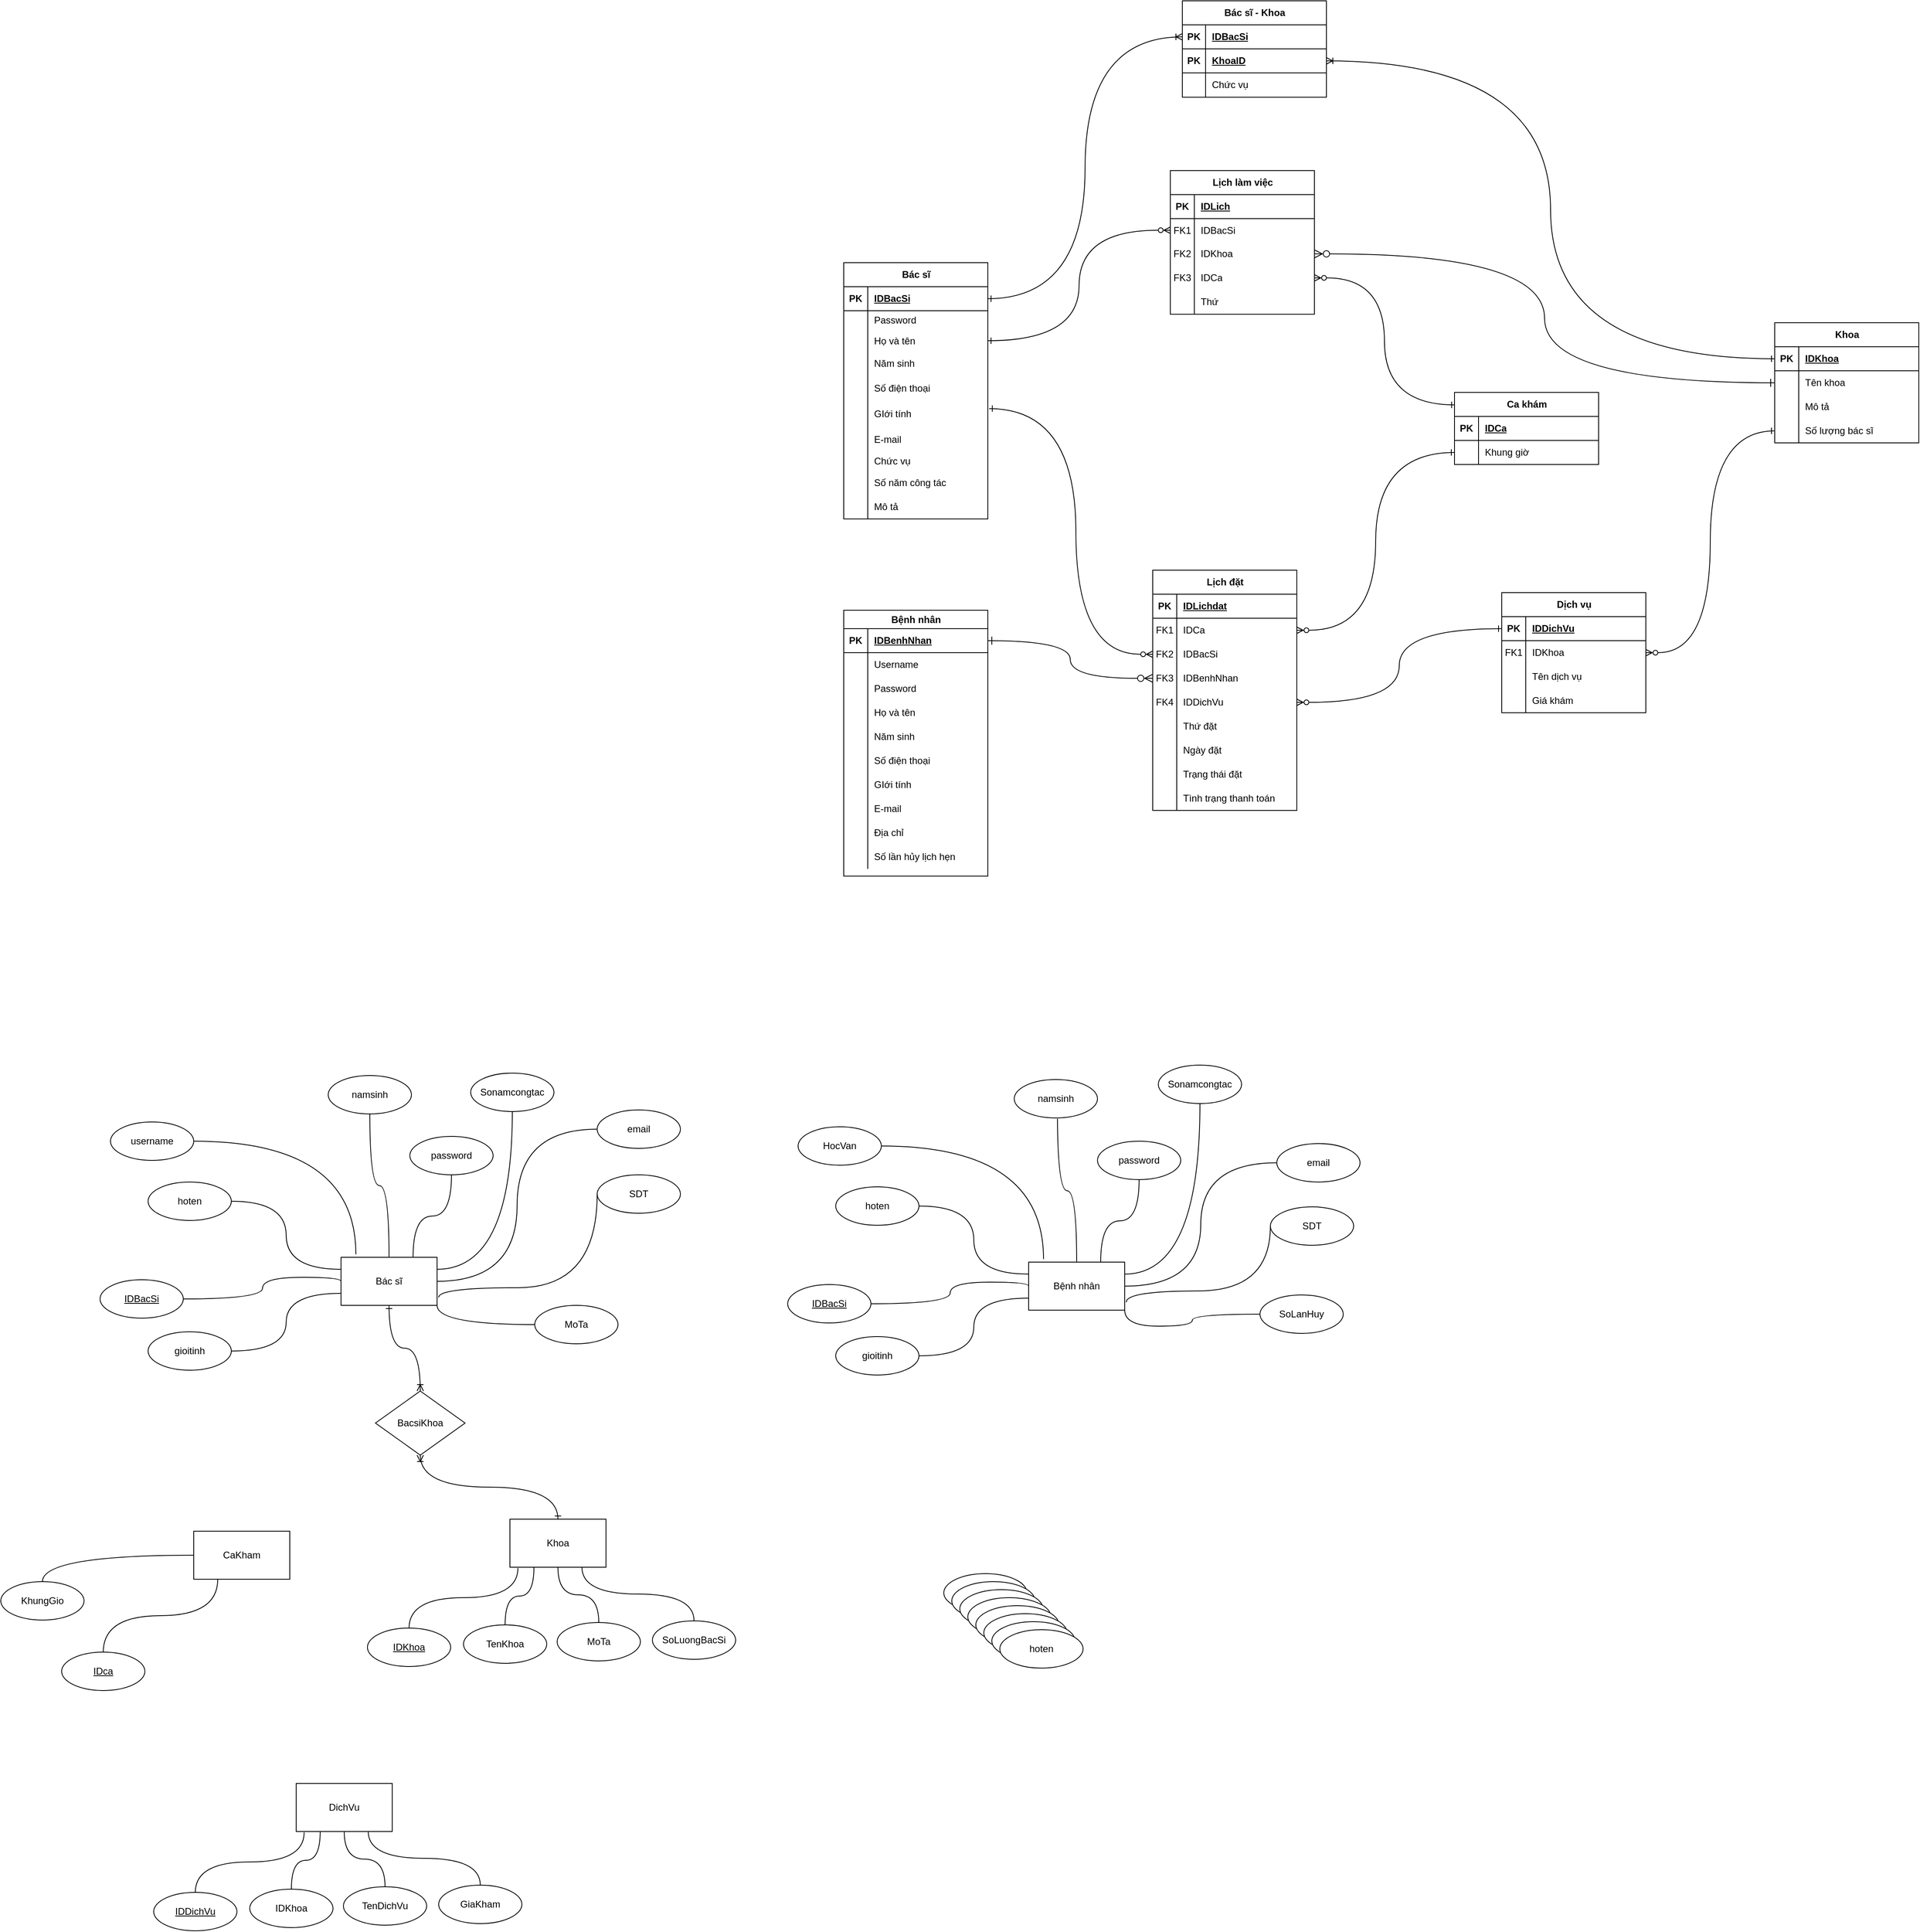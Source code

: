 <mxfile version="24.4.13" type="github">
  <diagram name="Trang-1" id="xaRGh3N69xdBcvp7hbYD">
    <mxGraphModel dx="3053" dy="1270" grid="0" gridSize="10" guides="1" tooltips="1" connect="1" arrows="1" fold="1" page="0" pageScale="1" pageWidth="827" pageHeight="1169" math="0" shadow="0">
      <root>
        <mxCell id="0" />
        <mxCell id="1" parent="0" />
        <mxCell id="uIiPMiIbQu3-cwtIJfTP-1" value="Bác sĩ" style="shape=table;startSize=30;container=1;collapsible=1;childLayout=tableLayout;fixedRows=1;rowLines=0;fontStyle=1;align=center;resizeLast=1;html=1;" parent="1" vertex="1">
          <mxGeometry x="-28" y="11" width="180" height="320" as="geometry" />
        </mxCell>
        <mxCell id="uIiPMiIbQu3-cwtIJfTP-2" value="" style="shape=tableRow;horizontal=0;startSize=0;swimlaneHead=0;swimlaneBody=0;fillColor=none;collapsible=0;dropTarget=0;points=[[0,0.5],[1,0.5]];portConstraint=eastwest;top=0;left=0;right=0;bottom=1;" parent="uIiPMiIbQu3-cwtIJfTP-1" vertex="1">
          <mxGeometry y="30" width="180" height="30" as="geometry" />
        </mxCell>
        <mxCell id="uIiPMiIbQu3-cwtIJfTP-3" value="PK" style="shape=partialRectangle;connectable=0;fillColor=none;top=0;left=0;bottom=0;right=0;fontStyle=1;overflow=hidden;whiteSpace=wrap;html=1;" parent="uIiPMiIbQu3-cwtIJfTP-2" vertex="1">
          <mxGeometry width="30" height="30" as="geometry">
            <mxRectangle width="30" height="30" as="alternateBounds" />
          </mxGeometry>
        </mxCell>
        <mxCell id="uIiPMiIbQu3-cwtIJfTP-4" value="IDBacSi" style="shape=partialRectangle;connectable=0;fillColor=none;top=0;left=0;bottom=0;right=0;align=left;spacingLeft=6;fontStyle=5;overflow=hidden;whiteSpace=wrap;html=1;" parent="uIiPMiIbQu3-cwtIJfTP-2" vertex="1">
          <mxGeometry x="30" width="150" height="30" as="geometry">
            <mxRectangle width="150" height="30" as="alternateBounds" />
          </mxGeometry>
        </mxCell>
        <mxCell id="3R1ZTO7ksmKkHA96sAqt-7" value="" style="shape=tableRow;horizontal=0;startSize=0;swimlaneHead=0;swimlaneBody=0;fillColor=none;collapsible=0;dropTarget=0;points=[[0,0.5],[1,0.5]];portConstraint=eastwest;top=0;left=0;right=0;bottom=0;" parent="uIiPMiIbQu3-cwtIJfTP-1" vertex="1">
          <mxGeometry y="60" width="180" height="24" as="geometry" />
        </mxCell>
        <mxCell id="3R1ZTO7ksmKkHA96sAqt-8" value="" style="shape=partialRectangle;connectable=0;fillColor=none;top=0;left=0;bottom=0;right=0;editable=1;overflow=hidden;whiteSpace=wrap;html=1;" parent="3R1ZTO7ksmKkHA96sAqt-7" vertex="1">
          <mxGeometry width="30" height="24" as="geometry">
            <mxRectangle width="30" height="24" as="alternateBounds" />
          </mxGeometry>
        </mxCell>
        <mxCell id="3R1ZTO7ksmKkHA96sAqt-9" value="Password" style="shape=partialRectangle;connectable=0;fillColor=none;top=0;left=0;bottom=0;right=0;align=left;spacingLeft=6;overflow=hidden;whiteSpace=wrap;html=1;" parent="3R1ZTO7ksmKkHA96sAqt-7" vertex="1">
          <mxGeometry x="30" width="150" height="24" as="geometry">
            <mxRectangle width="150" height="24" as="alternateBounds" />
          </mxGeometry>
        </mxCell>
        <mxCell id="uIiPMiIbQu3-cwtIJfTP-5" value="" style="shape=tableRow;horizontal=0;startSize=0;swimlaneHead=0;swimlaneBody=0;fillColor=none;collapsible=0;dropTarget=0;points=[[0,0.5],[1,0.5]];portConstraint=eastwest;top=0;left=0;right=0;bottom=0;" parent="uIiPMiIbQu3-cwtIJfTP-1" vertex="1">
          <mxGeometry y="84" width="180" height="27" as="geometry" />
        </mxCell>
        <mxCell id="uIiPMiIbQu3-cwtIJfTP-6" value="" style="shape=partialRectangle;connectable=0;fillColor=none;top=0;left=0;bottom=0;right=0;editable=1;overflow=hidden;whiteSpace=wrap;html=1;" parent="uIiPMiIbQu3-cwtIJfTP-5" vertex="1">
          <mxGeometry width="30" height="27" as="geometry">
            <mxRectangle width="30" height="27" as="alternateBounds" />
          </mxGeometry>
        </mxCell>
        <mxCell id="uIiPMiIbQu3-cwtIJfTP-7" value="Họ và tên" style="shape=partialRectangle;connectable=0;fillColor=none;top=0;left=0;bottom=0;right=0;align=left;spacingLeft=6;overflow=hidden;whiteSpace=wrap;html=1;" parent="uIiPMiIbQu3-cwtIJfTP-5" vertex="1">
          <mxGeometry x="30" width="150" height="27" as="geometry">
            <mxRectangle width="150" height="27" as="alternateBounds" />
          </mxGeometry>
        </mxCell>
        <mxCell id="uIiPMiIbQu3-cwtIJfTP-8" value="" style="shape=tableRow;horizontal=0;startSize=0;swimlaneHead=0;swimlaneBody=0;fillColor=none;collapsible=0;dropTarget=0;points=[[0,0.5],[1,0.5]];portConstraint=eastwest;top=0;left=0;right=0;bottom=0;" parent="uIiPMiIbQu3-cwtIJfTP-1" vertex="1">
          <mxGeometry y="111" width="180" height="30" as="geometry" />
        </mxCell>
        <mxCell id="uIiPMiIbQu3-cwtIJfTP-9" value="" style="shape=partialRectangle;connectable=0;fillColor=none;top=0;left=0;bottom=0;right=0;editable=1;overflow=hidden;whiteSpace=wrap;html=1;" parent="uIiPMiIbQu3-cwtIJfTP-8" vertex="1">
          <mxGeometry width="30" height="30" as="geometry">
            <mxRectangle width="30" height="30" as="alternateBounds" />
          </mxGeometry>
        </mxCell>
        <mxCell id="uIiPMiIbQu3-cwtIJfTP-10" value="Năm sinh" style="shape=partialRectangle;connectable=0;fillColor=none;top=0;left=0;bottom=0;right=0;align=left;spacingLeft=6;overflow=hidden;whiteSpace=wrap;html=1;" parent="uIiPMiIbQu3-cwtIJfTP-8" vertex="1">
          <mxGeometry x="30" width="150" height="30" as="geometry">
            <mxRectangle width="150" height="30" as="alternateBounds" />
          </mxGeometry>
        </mxCell>
        <mxCell id="uIiPMiIbQu3-cwtIJfTP-11" value="" style="shape=tableRow;horizontal=0;startSize=0;swimlaneHead=0;swimlaneBody=0;fillColor=none;collapsible=0;dropTarget=0;points=[[0,0.5],[1,0.5]];portConstraint=eastwest;top=0;left=0;right=0;bottom=0;" parent="uIiPMiIbQu3-cwtIJfTP-1" vertex="1">
          <mxGeometry y="141" width="180" height="31" as="geometry" />
        </mxCell>
        <mxCell id="uIiPMiIbQu3-cwtIJfTP-12" value="" style="shape=partialRectangle;connectable=0;fillColor=none;top=0;left=0;bottom=0;right=0;editable=1;overflow=hidden;whiteSpace=wrap;html=1;" parent="uIiPMiIbQu3-cwtIJfTP-11" vertex="1">
          <mxGeometry width="30" height="31" as="geometry">
            <mxRectangle width="30" height="31" as="alternateBounds" />
          </mxGeometry>
        </mxCell>
        <mxCell id="uIiPMiIbQu3-cwtIJfTP-13" value="Số điện thoại" style="shape=partialRectangle;connectable=0;fillColor=none;top=0;left=0;bottom=0;right=0;align=left;spacingLeft=6;overflow=hidden;whiteSpace=wrap;html=1;" parent="uIiPMiIbQu3-cwtIJfTP-11" vertex="1">
          <mxGeometry x="30" width="150" height="31" as="geometry">
            <mxRectangle width="150" height="31" as="alternateBounds" />
          </mxGeometry>
        </mxCell>
        <mxCell id="uIiPMiIbQu3-cwtIJfTP-14" value="" style="shape=tableRow;horizontal=0;startSize=0;swimlaneHead=0;swimlaneBody=0;fillColor=none;collapsible=0;dropTarget=0;points=[[0,0.5],[1,0.5]];portConstraint=eastwest;top=0;left=0;right=0;bottom=0;" parent="uIiPMiIbQu3-cwtIJfTP-1" vertex="1">
          <mxGeometry y="172" width="180" height="34" as="geometry" />
        </mxCell>
        <mxCell id="uIiPMiIbQu3-cwtIJfTP-15" value="" style="shape=partialRectangle;connectable=0;fillColor=none;top=0;left=0;bottom=0;right=0;editable=1;overflow=hidden;whiteSpace=wrap;html=1;" parent="uIiPMiIbQu3-cwtIJfTP-14" vertex="1">
          <mxGeometry width="30" height="34" as="geometry">
            <mxRectangle width="30" height="34" as="alternateBounds" />
          </mxGeometry>
        </mxCell>
        <mxCell id="uIiPMiIbQu3-cwtIJfTP-16" value="GIới tính" style="shape=partialRectangle;connectable=0;fillColor=none;top=0;left=0;bottom=0;right=0;align=left;spacingLeft=6;overflow=hidden;whiteSpace=wrap;html=1;" parent="uIiPMiIbQu3-cwtIJfTP-14" vertex="1">
          <mxGeometry x="30" width="150" height="34" as="geometry">
            <mxRectangle width="150" height="34" as="alternateBounds" />
          </mxGeometry>
        </mxCell>
        <mxCell id="uIiPMiIbQu3-cwtIJfTP-17" value="" style="shape=tableRow;horizontal=0;startSize=0;swimlaneHead=0;swimlaneBody=0;fillColor=none;collapsible=0;dropTarget=0;points=[[0,0.5],[1,0.5]];portConstraint=eastwest;top=0;left=0;right=0;bottom=0;" parent="uIiPMiIbQu3-cwtIJfTP-1" vertex="1">
          <mxGeometry y="206" width="180" height="30" as="geometry" />
        </mxCell>
        <mxCell id="uIiPMiIbQu3-cwtIJfTP-18" value="" style="shape=partialRectangle;connectable=0;fillColor=none;top=0;left=0;bottom=0;right=0;editable=1;overflow=hidden;whiteSpace=wrap;html=1;" parent="uIiPMiIbQu3-cwtIJfTP-17" vertex="1">
          <mxGeometry width="30" height="30" as="geometry">
            <mxRectangle width="30" height="30" as="alternateBounds" />
          </mxGeometry>
        </mxCell>
        <mxCell id="uIiPMiIbQu3-cwtIJfTP-19" value="E-mail" style="shape=partialRectangle;connectable=0;fillColor=none;top=0;left=0;bottom=0;right=0;align=left;spacingLeft=6;overflow=hidden;whiteSpace=wrap;html=1;" parent="uIiPMiIbQu3-cwtIJfTP-17" vertex="1">
          <mxGeometry x="30" width="150" height="30" as="geometry">
            <mxRectangle width="150" height="30" as="alternateBounds" />
          </mxGeometry>
        </mxCell>
        <mxCell id="3R1ZTO7ksmKkHA96sAqt-4" value="" style="shape=tableRow;horizontal=0;startSize=0;swimlaneHead=0;swimlaneBody=0;fillColor=none;collapsible=0;dropTarget=0;points=[[0,0.5],[1,0.5]];portConstraint=eastwest;top=0;left=0;right=0;bottom=0;" parent="uIiPMiIbQu3-cwtIJfTP-1" vertex="1">
          <mxGeometry y="236" width="180" height="24" as="geometry" />
        </mxCell>
        <mxCell id="3R1ZTO7ksmKkHA96sAqt-5" value="" style="shape=partialRectangle;connectable=0;fillColor=none;top=0;left=0;bottom=0;right=0;editable=1;overflow=hidden;whiteSpace=wrap;html=1;" parent="3R1ZTO7ksmKkHA96sAqt-4" vertex="1">
          <mxGeometry width="30" height="24" as="geometry">
            <mxRectangle width="30" height="24" as="alternateBounds" />
          </mxGeometry>
        </mxCell>
        <mxCell id="3R1ZTO7ksmKkHA96sAqt-6" value="Chức vụ" style="shape=partialRectangle;connectable=0;fillColor=none;top=0;left=0;bottom=0;right=0;align=left;spacingLeft=6;overflow=hidden;whiteSpace=wrap;html=1;" parent="3R1ZTO7ksmKkHA96sAqt-4" vertex="1">
          <mxGeometry x="30" width="150" height="24" as="geometry">
            <mxRectangle width="150" height="24" as="alternateBounds" />
          </mxGeometry>
        </mxCell>
        <mxCell id="uIiPMiIbQu3-cwtIJfTP-23" value="" style="shape=tableRow;horizontal=0;startSize=0;swimlaneHead=0;swimlaneBody=0;fillColor=none;collapsible=0;dropTarget=0;points=[[0,0.5],[1,0.5]];portConstraint=eastwest;top=0;left=0;right=0;bottom=0;" parent="uIiPMiIbQu3-cwtIJfTP-1" vertex="1">
          <mxGeometry y="260" width="180" height="30" as="geometry" />
        </mxCell>
        <mxCell id="uIiPMiIbQu3-cwtIJfTP-24" value="" style="shape=partialRectangle;connectable=0;fillColor=none;top=0;left=0;bottom=0;right=0;editable=1;overflow=hidden;whiteSpace=wrap;html=1;" parent="uIiPMiIbQu3-cwtIJfTP-23" vertex="1">
          <mxGeometry width="30" height="30" as="geometry">
            <mxRectangle width="30" height="30" as="alternateBounds" />
          </mxGeometry>
        </mxCell>
        <mxCell id="uIiPMiIbQu3-cwtIJfTP-25" value="Số năm công tác" style="shape=partialRectangle;connectable=0;fillColor=none;top=0;left=0;bottom=0;right=0;align=left;spacingLeft=6;overflow=hidden;whiteSpace=wrap;html=1;" parent="uIiPMiIbQu3-cwtIJfTP-23" vertex="1">
          <mxGeometry x="30" width="150" height="30" as="geometry">
            <mxRectangle width="150" height="30" as="alternateBounds" />
          </mxGeometry>
        </mxCell>
        <mxCell id="x1nUMPdgn-c161EQyQHr-1" value="" style="shape=tableRow;horizontal=0;startSize=0;swimlaneHead=0;swimlaneBody=0;fillColor=none;collapsible=0;dropTarget=0;points=[[0,0.5],[1,0.5]];portConstraint=eastwest;top=0;left=0;right=0;bottom=0;" parent="uIiPMiIbQu3-cwtIJfTP-1" vertex="1">
          <mxGeometry y="290" width="180" height="30" as="geometry" />
        </mxCell>
        <mxCell id="x1nUMPdgn-c161EQyQHr-2" value="" style="shape=partialRectangle;connectable=0;fillColor=none;top=0;left=0;bottom=0;right=0;editable=1;overflow=hidden;whiteSpace=wrap;html=1;" parent="x1nUMPdgn-c161EQyQHr-1" vertex="1">
          <mxGeometry width="30" height="30" as="geometry">
            <mxRectangle width="30" height="30" as="alternateBounds" />
          </mxGeometry>
        </mxCell>
        <mxCell id="x1nUMPdgn-c161EQyQHr-3" value="Mô tả" style="shape=partialRectangle;connectable=0;fillColor=none;top=0;left=0;bottom=0;right=0;align=left;spacingLeft=6;overflow=hidden;whiteSpace=wrap;html=1;" parent="x1nUMPdgn-c161EQyQHr-1" vertex="1">
          <mxGeometry x="30" width="150" height="30" as="geometry">
            <mxRectangle width="150" height="30" as="alternateBounds" />
          </mxGeometry>
        </mxCell>
        <mxCell id="uIiPMiIbQu3-cwtIJfTP-28" value="Bệnh nhân" style="shape=table;startSize=23;container=1;collapsible=1;childLayout=tableLayout;fixedRows=1;rowLines=0;fontStyle=1;align=center;resizeLast=1;html=1;" parent="1" vertex="1">
          <mxGeometry x="-28" y="445" width="180" height="332" as="geometry" />
        </mxCell>
        <mxCell id="uIiPMiIbQu3-cwtIJfTP-29" value="" style="shape=tableRow;horizontal=0;startSize=0;swimlaneHead=0;swimlaneBody=0;fillColor=none;collapsible=0;dropTarget=0;points=[[0,0.5],[1,0.5]];portConstraint=eastwest;top=0;left=0;right=0;bottom=1;" parent="uIiPMiIbQu3-cwtIJfTP-28" vertex="1">
          <mxGeometry y="23" width="180" height="30" as="geometry" />
        </mxCell>
        <mxCell id="uIiPMiIbQu3-cwtIJfTP-30" value="PK" style="shape=partialRectangle;connectable=0;fillColor=none;top=0;left=0;bottom=0;right=0;fontStyle=1;overflow=hidden;whiteSpace=wrap;html=1;" parent="uIiPMiIbQu3-cwtIJfTP-29" vertex="1">
          <mxGeometry width="30" height="30" as="geometry">
            <mxRectangle width="30" height="30" as="alternateBounds" />
          </mxGeometry>
        </mxCell>
        <mxCell id="uIiPMiIbQu3-cwtIJfTP-31" value="IDBenhNhan" style="shape=partialRectangle;connectable=0;fillColor=none;top=0;left=0;bottom=0;right=0;align=left;spacingLeft=6;fontStyle=5;overflow=hidden;whiteSpace=wrap;html=1;" parent="uIiPMiIbQu3-cwtIJfTP-29" vertex="1">
          <mxGeometry x="30" width="150" height="30" as="geometry">
            <mxRectangle width="150" height="30" as="alternateBounds" />
          </mxGeometry>
        </mxCell>
        <mxCell id="uIiPMiIbQu3-cwtIJfTP-53" value="" style="shape=tableRow;horizontal=0;startSize=0;swimlaneHead=0;swimlaneBody=0;fillColor=none;collapsible=0;dropTarget=0;points=[[0,0.5],[1,0.5]];portConstraint=eastwest;top=0;left=0;right=0;bottom=0;" parent="uIiPMiIbQu3-cwtIJfTP-28" vertex="1">
          <mxGeometry y="53" width="180" height="30" as="geometry" />
        </mxCell>
        <mxCell id="uIiPMiIbQu3-cwtIJfTP-54" value="" style="shape=partialRectangle;connectable=0;fillColor=none;top=0;left=0;bottom=0;right=0;editable=1;overflow=hidden;whiteSpace=wrap;html=1;" parent="uIiPMiIbQu3-cwtIJfTP-53" vertex="1">
          <mxGeometry width="30" height="30" as="geometry">
            <mxRectangle width="30" height="30" as="alternateBounds" />
          </mxGeometry>
        </mxCell>
        <mxCell id="uIiPMiIbQu3-cwtIJfTP-55" value="Username" style="shape=partialRectangle;connectable=0;fillColor=none;top=0;left=0;bottom=0;right=0;align=left;spacingLeft=6;overflow=hidden;whiteSpace=wrap;html=1;" parent="uIiPMiIbQu3-cwtIJfTP-53" vertex="1">
          <mxGeometry x="30" width="150" height="30" as="geometry">
            <mxRectangle width="150" height="30" as="alternateBounds" />
          </mxGeometry>
        </mxCell>
        <mxCell id="uIiPMiIbQu3-cwtIJfTP-56" value="" style="shape=tableRow;horizontal=0;startSize=0;swimlaneHead=0;swimlaneBody=0;fillColor=none;collapsible=0;dropTarget=0;points=[[0,0.5],[1,0.5]];portConstraint=eastwest;top=0;left=0;right=0;bottom=0;" parent="uIiPMiIbQu3-cwtIJfTP-28" vertex="1">
          <mxGeometry y="83" width="180" height="30" as="geometry" />
        </mxCell>
        <mxCell id="uIiPMiIbQu3-cwtIJfTP-57" value="" style="shape=partialRectangle;connectable=0;fillColor=none;top=0;left=0;bottom=0;right=0;editable=1;overflow=hidden;whiteSpace=wrap;html=1;" parent="uIiPMiIbQu3-cwtIJfTP-56" vertex="1">
          <mxGeometry width="30" height="30" as="geometry">
            <mxRectangle width="30" height="30" as="alternateBounds" />
          </mxGeometry>
        </mxCell>
        <mxCell id="uIiPMiIbQu3-cwtIJfTP-58" value="Password" style="shape=partialRectangle;connectable=0;fillColor=none;top=0;left=0;bottom=0;right=0;align=left;spacingLeft=6;overflow=hidden;whiteSpace=wrap;html=1;" parent="uIiPMiIbQu3-cwtIJfTP-56" vertex="1">
          <mxGeometry x="30" width="150" height="30" as="geometry">
            <mxRectangle width="150" height="30" as="alternateBounds" />
          </mxGeometry>
        </mxCell>
        <mxCell id="uIiPMiIbQu3-cwtIJfTP-32" value="" style="shape=tableRow;horizontal=0;startSize=0;swimlaneHead=0;swimlaneBody=0;fillColor=none;collapsible=0;dropTarget=0;points=[[0,0.5],[1,0.5]];portConstraint=eastwest;top=0;left=0;right=0;bottom=0;" parent="uIiPMiIbQu3-cwtIJfTP-28" vertex="1">
          <mxGeometry y="113" width="180" height="30" as="geometry" />
        </mxCell>
        <mxCell id="uIiPMiIbQu3-cwtIJfTP-33" value="" style="shape=partialRectangle;connectable=0;fillColor=none;top=0;left=0;bottom=0;right=0;editable=1;overflow=hidden;whiteSpace=wrap;html=1;" parent="uIiPMiIbQu3-cwtIJfTP-32" vertex="1">
          <mxGeometry width="30" height="30" as="geometry">
            <mxRectangle width="30" height="30" as="alternateBounds" />
          </mxGeometry>
        </mxCell>
        <mxCell id="uIiPMiIbQu3-cwtIJfTP-34" value="Họ và tên" style="shape=partialRectangle;connectable=0;fillColor=none;top=0;left=0;bottom=0;right=0;align=left;spacingLeft=6;overflow=hidden;whiteSpace=wrap;html=1;" parent="uIiPMiIbQu3-cwtIJfTP-32" vertex="1">
          <mxGeometry x="30" width="150" height="30" as="geometry">
            <mxRectangle width="150" height="30" as="alternateBounds" />
          </mxGeometry>
        </mxCell>
        <mxCell id="uIiPMiIbQu3-cwtIJfTP-35" value="" style="shape=tableRow;horizontal=0;startSize=0;swimlaneHead=0;swimlaneBody=0;fillColor=none;collapsible=0;dropTarget=0;points=[[0,0.5],[1,0.5]];portConstraint=eastwest;top=0;left=0;right=0;bottom=0;" parent="uIiPMiIbQu3-cwtIJfTP-28" vertex="1">
          <mxGeometry y="143" width="180" height="30" as="geometry" />
        </mxCell>
        <mxCell id="uIiPMiIbQu3-cwtIJfTP-36" value="" style="shape=partialRectangle;connectable=0;fillColor=none;top=0;left=0;bottom=0;right=0;editable=1;overflow=hidden;whiteSpace=wrap;html=1;" parent="uIiPMiIbQu3-cwtIJfTP-35" vertex="1">
          <mxGeometry width="30" height="30" as="geometry">
            <mxRectangle width="30" height="30" as="alternateBounds" />
          </mxGeometry>
        </mxCell>
        <mxCell id="uIiPMiIbQu3-cwtIJfTP-37" value="Năm sinh" style="shape=partialRectangle;connectable=0;fillColor=none;top=0;left=0;bottom=0;right=0;align=left;spacingLeft=6;overflow=hidden;whiteSpace=wrap;html=1;" parent="uIiPMiIbQu3-cwtIJfTP-35" vertex="1">
          <mxGeometry x="30" width="150" height="30" as="geometry">
            <mxRectangle width="150" height="30" as="alternateBounds" />
          </mxGeometry>
        </mxCell>
        <mxCell id="uIiPMiIbQu3-cwtIJfTP-38" value="" style="shape=tableRow;horizontal=0;startSize=0;swimlaneHead=0;swimlaneBody=0;fillColor=none;collapsible=0;dropTarget=0;points=[[0,0.5],[1,0.5]];portConstraint=eastwest;top=0;left=0;right=0;bottom=0;" parent="uIiPMiIbQu3-cwtIJfTP-28" vertex="1">
          <mxGeometry y="173" width="180" height="30" as="geometry" />
        </mxCell>
        <mxCell id="uIiPMiIbQu3-cwtIJfTP-39" value="" style="shape=partialRectangle;connectable=0;fillColor=none;top=0;left=0;bottom=0;right=0;editable=1;overflow=hidden;whiteSpace=wrap;html=1;" parent="uIiPMiIbQu3-cwtIJfTP-38" vertex="1">
          <mxGeometry width="30" height="30" as="geometry">
            <mxRectangle width="30" height="30" as="alternateBounds" />
          </mxGeometry>
        </mxCell>
        <mxCell id="uIiPMiIbQu3-cwtIJfTP-40" value="Số điện thoại" style="shape=partialRectangle;connectable=0;fillColor=none;top=0;left=0;bottom=0;right=0;align=left;spacingLeft=6;overflow=hidden;whiteSpace=wrap;html=1;" parent="uIiPMiIbQu3-cwtIJfTP-38" vertex="1">
          <mxGeometry x="30" width="150" height="30" as="geometry">
            <mxRectangle width="150" height="30" as="alternateBounds" />
          </mxGeometry>
        </mxCell>
        <mxCell id="uIiPMiIbQu3-cwtIJfTP-41" value="" style="shape=tableRow;horizontal=0;startSize=0;swimlaneHead=0;swimlaneBody=0;fillColor=none;collapsible=0;dropTarget=0;points=[[0,0.5],[1,0.5]];portConstraint=eastwest;top=0;left=0;right=0;bottom=0;" parent="uIiPMiIbQu3-cwtIJfTP-28" vertex="1">
          <mxGeometry y="203" width="180" height="30" as="geometry" />
        </mxCell>
        <mxCell id="uIiPMiIbQu3-cwtIJfTP-42" value="" style="shape=partialRectangle;connectable=0;fillColor=none;top=0;left=0;bottom=0;right=0;editable=1;overflow=hidden;whiteSpace=wrap;html=1;" parent="uIiPMiIbQu3-cwtIJfTP-41" vertex="1">
          <mxGeometry width="30" height="30" as="geometry">
            <mxRectangle width="30" height="30" as="alternateBounds" />
          </mxGeometry>
        </mxCell>
        <mxCell id="uIiPMiIbQu3-cwtIJfTP-43" value="GIới tính" style="shape=partialRectangle;connectable=0;fillColor=none;top=0;left=0;bottom=0;right=0;align=left;spacingLeft=6;overflow=hidden;whiteSpace=wrap;html=1;" parent="uIiPMiIbQu3-cwtIJfTP-41" vertex="1">
          <mxGeometry x="30" width="150" height="30" as="geometry">
            <mxRectangle width="150" height="30" as="alternateBounds" />
          </mxGeometry>
        </mxCell>
        <mxCell id="uIiPMiIbQu3-cwtIJfTP-44" value="" style="shape=tableRow;horizontal=0;startSize=0;swimlaneHead=0;swimlaneBody=0;fillColor=none;collapsible=0;dropTarget=0;points=[[0,0.5],[1,0.5]];portConstraint=eastwest;top=0;left=0;right=0;bottom=0;" parent="uIiPMiIbQu3-cwtIJfTP-28" vertex="1">
          <mxGeometry y="233" width="180" height="30" as="geometry" />
        </mxCell>
        <mxCell id="uIiPMiIbQu3-cwtIJfTP-45" value="" style="shape=partialRectangle;connectable=0;fillColor=none;top=0;left=0;bottom=0;right=0;editable=1;overflow=hidden;whiteSpace=wrap;html=1;" parent="uIiPMiIbQu3-cwtIJfTP-44" vertex="1">
          <mxGeometry width="30" height="30" as="geometry">
            <mxRectangle width="30" height="30" as="alternateBounds" />
          </mxGeometry>
        </mxCell>
        <mxCell id="uIiPMiIbQu3-cwtIJfTP-46" value="E-mail" style="shape=partialRectangle;connectable=0;fillColor=none;top=0;left=0;bottom=0;right=0;align=left;spacingLeft=6;overflow=hidden;whiteSpace=wrap;html=1;" parent="uIiPMiIbQu3-cwtIJfTP-44" vertex="1">
          <mxGeometry x="30" width="150" height="30" as="geometry">
            <mxRectangle width="150" height="30" as="alternateBounds" />
          </mxGeometry>
        </mxCell>
        <mxCell id="uIiPMiIbQu3-cwtIJfTP-47" value="" style="shape=tableRow;horizontal=0;startSize=0;swimlaneHead=0;swimlaneBody=0;fillColor=none;collapsible=0;dropTarget=0;points=[[0,0.5],[1,0.5]];portConstraint=eastwest;top=0;left=0;right=0;bottom=0;" parent="uIiPMiIbQu3-cwtIJfTP-28" vertex="1">
          <mxGeometry y="263" width="180" height="30" as="geometry" />
        </mxCell>
        <mxCell id="uIiPMiIbQu3-cwtIJfTP-48" value="" style="shape=partialRectangle;connectable=0;fillColor=none;top=0;left=0;bottom=0;right=0;editable=1;overflow=hidden;whiteSpace=wrap;html=1;" parent="uIiPMiIbQu3-cwtIJfTP-47" vertex="1">
          <mxGeometry width="30" height="30" as="geometry">
            <mxRectangle width="30" height="30" as="alternateBounds" />
          </mxGeometry>
        </mxCell>
        <mxCell id="uIiPMiIbQu3-cwtIJfTP-49" value="Địa chỉ" style="shape=partialRectangle;connectable=0;fillColor=none;top=0;left=0;bottom=0;right=0;align=left;spacingLeft=6;overflow=hidden;whiteSpace=wrap;html=1;" parent="uIiPMiIbQu3-cwtIJfTP-47" vertex="1">
          <mxGeometry x="30" width="150" height="30" as="geometry">
            <mxRectangle width="150" height="30" as="alternateBounds" />
          </mxGeometry>
        </mxCell>
        <mxCell id="ECzwh-50jBpDVB_bB_r1-1" value="" style="shape=tableRow;horizontal=0;startSize=0;swimlaneHead=0;swimlaneBody=0;fillColor=none;collapsible=0;dropTarget=0;points=[[0,0.5],[1,0.5]];portConstraint=eastwest;top=0;left=0;right=0;bottom=0;" parent="uIiPMiIbQu3-cwtIJfTP-28" vertex="1">
          <mxGeometry y="293" width="180" height="30" as="geometry" />
        </mxCell>
        <mxCell id="ECzwh-50jBpDVB_bB_r1-2" value="" style="shape=partialRectangle;connectable=0;fillColor=none;top=0;left=0;bottom=0;right=0;editable=1;overflow=hidden;whiteSpace=wrap;html=1;" parent="ECzwh-50jBpDVB_bB_r1-1" vertex="1">
          <mxGeometry width="30" height="30" as="geometry">
            <mxRectangle width="30" height="30" as="alternateBounds" />
          </mxGeometry>
        </mxCell>
        <mxCell id="ECzwh-50jBpDVB_bB_r1-3" value="Số lần hủy lịch hẹn" style="shape=partialRectangle;connectable=0;fillColor=none;top=0;left=0;bottom=0;right=0;align=left;spacingLeft=6;overflow=hidden;whiteSpace=wrap;html=1;" parent="ECzwh-50jBpDVB_bB_r1-1" vertex="1">
          <mxGeometry x="30" width="150" height="30" as="geometry">
            <mxRectangle width="150" height="30" as="alternateBounds" />
          </mxGeometry>
        </mxCell>
        <mxCell id="uIiPMiIbQu3-cwtIJfTP-59" value="Ca khám" style="shape=table;startSize=30;container=1;collapsible=1;childLayout=tableLayout;fixedRows=1;rowLines=0;fontStyle=1;align=center;resizeLast=1;html=1;" parent="1" vertex="1">
          <mxGeometry x="735" y="173" width="180" height="90" as="geometry" />
        </mxCell>
        <mxCell id="uIiPMiIbQu3-cwtIJfTP-60" value="" style="shape=tableRow;horizontal=0;startSize=0;swimlaneHead=0;swimlaneBody=0;fillColor=none;collapsible=0;dropTarget=0;points=[[0,0.5],[1,0.5]];portConstraint=eastwest;top=0;left=0;right=0;bottom=1;" parent="uIiPMiIbQu3-cwtIJfTP-59" vertex="1">
          <mxGeometry y="30" width="180" height="30" as="geometry" />
        </mxCell>
        <mxCell id="uIiPMiIbQu3-cwtIJfTP-61" value="PK" style="shape=partialRectangle;connectable=0;fillColor=none;top=0;left=0;bottom=0;right=0;fontStyle=1;overflow=hidden;whiteSpace=wrap;html=1;" parent="uIiPMiIbQu3-cwtIJfTP-60" vertex="1">
          <mxGeometry width="30" height="30" as="geometry">
            <mxRectangle width="30" height="30" as="alternateBounds" />
          </mxGeometry>
        </mxCell>
        <mxCell id="uIiPMiIbQu3-cwtIJfTP-62" value="IDCa" style="shape=partialRectangle;connectable=0;fillColor=none;top=0;left=0;bottom=0;right=0;align=left;spacingLeft=6;fontStyle=5;overflow=hidden;whiteSpace=wrap;html=1;" parent="uIiPMiIbQu3-cwtIJfTP-60" vertex="1">
          <mxGeometry x="30" width="150" height="30" as="geometry">
            <mxRectangle width="150" height="30" as="alternateBounds" />
          </mxGeometry>
        </mxCell>
        <mxCell id="uIiPMiIbQu3-cwtIJfTP-63" value="" style="shape=tableRow;horizontal=0;startSize=0;swimlaneHead=0;swimlaneBody=0;fillColor=none;collapsible=0;dropTarget=0;points=[[0,0.5],[1,0.5]];portConstraint=eastwest;top=0;left=0;right=0;bottom=0;" parent="uIiPMiIbQu3-cwtIJfTP-59" vertex="1">
          <mxGeometry y="60" width="180" height="30" as="geometry" />
        </mxCell>
        <mxCell id="uIiPMiIbQu3-cwtIJfTP-64" value="" style="shape=partialRectangle;connectable=0;fillColor=none;top=0;left=0;bottom=0;right=0;editable=1;overflow=hidden;whiteSpace=wrap;html=1;" parent="uIiPMiIbQu3-cwtIJfTP-63" vertex="1">
          <mxGeometry width="30" height="30" as="geometry">
            <mxRectangle width="30" height="30" as="alternateBounds" />
          </mxGeometry>
        </mxCell>
        <mxCell id="uIiPMiIbQu3-cwtIJfTP-65" value="Khung giờ" style="shape=partialRectangle;connectable=0;fillColor=none;top=0;left=0;bottom=0;right=0;align=left;spacingLeft=6;overflow=hidden;whiteSpace=wrap;html=1;" parent="uIiPMiIbQu3-cwtIJfTP-63" vertex="1">
          <mxGeometry x="30" width="150" height="30" as="geometry">
            <mxRectangle width="150" height="30" as="alternateBounds" />
          </mxGeometry>
        </mxCell>
        <mxCell id="uIiPMiIbQu3-cwtIJfTP-72" value="Lịch làm việc" style="shape=table;startSize=30;container=1;collapsible=1;childLayout=tableLayout;fixedRows=1;rowLines=0;fontStyle=1;align=center;resizeLast=1;html=1;" parent="1" vertex="1">
          <mxGeometry x="380" y="-104" width="180" height="179.435" as="geometry" />
        </mxCell>
        <mxCell id="uIiPMiIbQu3-cwtIJfTP-73" value="" style="shape=tableRow;horizontal=0;startSize=0;swimlaneHead=0;swimlaneBody=0;fillColor=none;collapsible=0;dropTarget=0;points=[[0,0.5],[1,0.5]];portConstraint=eastwest;top=0;left=0;right=0;bottom=1;" parent="uIiPMiIbQu3-cwtIJfTP-72" vertex="1">
          <mxGeometry y="30" width="180" height="30" as="geometry" />
        </mxCell>
        <mxCell id="uIiPMiIbQu3-cwtIJfTP-74" value="PK" style="shape=partialRectangle;connectable=0;fillColor=none;top=0;left=0;bottom=0;right=0;fontStyle=1;overflow=hidden;whiteSpace=wrap;html=1;" parent="uIiPMiIbQu3-cwtIJfTP-73" vertex="1">
          <mxGeometry width="30" height="30" as="geometry">
            <mxRectangle width="30" height="30" as="alternateBounds" />
          </mxGeometry>
        </mxCell>
        <mxCell id="uIiPMiIbQu3-cwtIJfTP-75" value="IDLich" style="shape=partialRectangle;connectable=0;fillColor=none;top=0;left=0;bottom=0;right=0;align=left;spacingLeft=6;fontStyle=5;overflow=hidden;whiteSpace=wrap;html=1;" parent="uIiPMiIbQu3-cwtIJfTP-73" vertex="1">
          <mxGeometry x="30" width="150" height="30" as="geometry">
            <mxRectangle width="150" height="30" as="alternateBounds" />
          </mxGeometry>
        </mxCell>
        <mxCell id="uIiPMiIbQu3-cwtIJfTP-76" value="" style="shape=tableRow;horizontal=0;startSize=0;swimlaneHead=0;swimlaneBody=0;fillColor=none;collapsible=0;dropTarget=0;points=[[0,0.5],[1,0.5]];portConstraint=eastwest;top=0;left=0;right=0;bottom=0;" parent="uIiPMiIbQu3-cwtIJfTP-72" vertex="1">
          <mxGeometry y="60" width="180" height="29" as="geometry" />
        </mxCell>
        <mxCell id="uIiPMiIbQu3-cwtIJfTP-77" value="FK1" style="shape=partialRectangle;connectable=0;fillColor=none;top=0;left=0;bottom=0;right=0;editable=1;overflow=hidden;whiteSpace=wrap;html=1;" parent="uIiPMiIbQu3-cwtIJfTP-76" vertex="1">
          <mxGeometry width="30" height="29" as="geometry">
            <mxRectangle width="30" height="29" as="alternateBounds" />
          </mxGeometry>
        </mxCell>
        <mxCell id="uIiPMiIbQu3-cwtIJfTP-78" value="IDBacSi" style="shape=partialRectangle;connectable=0;fillColor=none;top=0;left=0;bottom=0;right=0;align=left;spacingLeft=6;overflow=hidden;whiteSpace=wrap;html=1;" parent="uIiPMiIbQu3-cwtIJfTP-76" vertex="1">
          <mxGeometry x="30" width="150" height="29" as="geometry">
            <mxRectangle width="150" height="29" as="alternateBounds" />
          </mxGeometry>
        </mxCell>
        <mxCell id="uIiPMiIbQu3-cwtIJfTP-82" value="" style="shape=tableRow;horizontal=0;startSize=0;swimlaneHead=0;swimlaneBody=0;fillColor=none;collapsible=0;dropTarget=0;points=[[0,0.5],[1,0.5]];portConstraint=eastwest;top=0;left=0;right=0;bottom=0;" parent="uIiPMiIbQu3-cwtIJfTP-72" vertex="1">
          <mxGeometry y="89" width="180" height="30" as="geometry" />
        </mxCell>
        <mxCell id="uIiPMiIbQu3-cwtIJfTP-83" value="FK2" style="shape=partialRectangle;connectable=0;fillColor=none;top=0;left=0;bottom=0;right=0;editable=1;overflow=hidden;whiteSpace=wrap;html=1;" parent="uIiPMiIbQu3-cwtIJfTP-82" vertex="1">
          <mxGeometry width="30" height="30" as="geometry">
            <mxRectangle width="30" height="30" as="alternateBounds" />
          </mxGeometry>
        </mxCell>
        <mxCell id="uIiPMiIbQu3-cwtIJfTP-84" value="IDKhoa" style="shape=partialRectangle;connectable=0;fillColor=none;top=0;left=0;bottom=0;right=0;align=left;spacingLeft=6;overflow=hidden;whiteSpace=wrap;html=1;" parent="uIiPMiIbQu3-cwtIJfTP-82" vertex="1">
          <mxGeometry x="30" width="150" height="30" as="geometry">
            <mxRectangle width="150" height="30" as="alternateBounds" />
          </mxGeometry>
        </mxCell>
        <mxCell id="uIiPMiIbQu3-cwtIJfTP-79" value="" style="shape=tableRow;horizontal=0;startSize=0;swimlaneHead=0;swimlaneBody=0;fillColor=none;collapsible=0;dropTarget=0;points=[[0,0.5],[1,0.5]];portConstraint=eastwest;top=0;left=0;right=0;bottom=0;" parent="uIiPMiIbQu3-cwtIJfTP-72" vertex="1">
          <mxGeometry y="119" width="180" height="30" as="geometry" />
        </mxCell>
        <mxCell id="uIiPMiIbQu3-cwtIJfTP-80" value="FK3" style="shape=partialRectangle;connectable=0;fillColor=none;top=0;left=0;bottom=0;right=0;editable=1;overflow=hidden;whiteSpace=wrap;html=1;" parent="uIiPMiIbQu3-cwtIJfTP-79" vertex="1">
          <mxGeometry width="30" height="30" as="geometry">
            <mxRectangle width="30" height="30" as="alternateBounds" />
          </mxGeometry>
        </mxCell>
        <mxCell id="uIiPMiIbQu3-cwtIJfTP-81" value="IDCa" style="shape=partialRectangle;connectable=0;fillColor=none;top=0;left=0;bottom=0;right=0;align=left;spacingLeft=6;overflow=hidden;whiteSpace=wrap;html=1;" parent="uIiPMiIbQu3-cwtIJfTP-79" vertex="1">
          <mxGeometry x="30" width="150" height="30" as="geometry">
            <mxRectangle width="150" height="30" as="alternateBounds" />
          </mxGeometry>
        </mxCell>
        <mxCell id="7elzzZrt6tk36yr9mf3h-1" value="" style="shape=tableRow;horizontal=0;startSize=0;swimlaneHead=0;swimlaneBody=0;fillColor=none;collapsible=0;dropTarget=0;points=[[0,0.5],[1,0.5]];portConstraint=eastwest;top=0;left=0;right=0;bottom=0;" parent="uIiPMiIbQu3-cwtIJfTP-72" vertex="1">
          <mxGeometry y="149" width="180" height="30" as="geometry" />
        </mxCell>
        <mxCell id="7elzzZrt6tk36yr9mf3h-2" value="" style="shape=partialRectangle;connectable=0;fillColor=none;top=0;left=0;bottom=0;right=0;editable=1;overflow=hidden;whiteSpace=wrap;html=1;" parent="7elzzZrt6tk36yr9mf3h-1" vertex="1">
          <mxGeometry width="30" height="30" as="geometry">
            <mxRectangle width="30" height="30" as="alternateBounds" />
          </mxGeometry>
        </mxCell>
        <mxCell id="7elzzZrt6tk36yr9mf3h-3" value="Thứ" style="shape=partialRectangle;connectable=0;fillColor=none;top=0;left=0;bottom=0;right=0;align=left;spacingLeft=6;overflow=hidden;whiteSpace=wrap;html=1;" parent="7elzzZrt6tk36yr9mf3h-1" vertex="1">
          <mxGeometry x="30" width="150" height="30" as="geometry">
            <mxRectangle width="150" height="30" as="alternateBounds" />
          </mxGeometry>
        </mxCell>
        <mxCell id="uIiPMiIbQu3-cwtIJfTP-85" value="Lịch đặt" style="shape=table;startSize=30;container=1;collapsible=1;childLayout=tableLayout;fixedRows=1;rowLines=0;fontStyle=1;align=center;resizeLast=1;html=1;" parent="1" vertex="1">
          <mxGeometry x="358" y="395" width="180" height="300" as="geometry" />
        </mxCell>
        <mxCell id="uIiPMiIbQu3-cwtIJfTP-86" value="" style="shape=tableRow;horizontal=0;startSize=0;swimlaneHead=0;swimlaneBody=0;fillColor=none;collapsible=0;dropTarget=0;points=[[0,0.5],[1,0.5]];portConstraint=eastwest;top=0;left=0;right=0;bottom=1;" parent="uIiPMiIbQu3-cwtIJfTP-85" vertex="1">
          <mxGeometry y="30" width="180" height="30" as="geometry" />
        </mxCell>
        <mxCell id="uIiPMiIbQu3-cwtIJfTP-87" value="PK" style="shape=partialRectangle;connectable=0;fillColor=none;top=0;left=0;bottom=0;right=0;fontStyle=1;overflow=hidden;whiteSpace=wrap;html=1;" parent="uIiPMiIbQu3-cwtIJfTP-86" vertex="1">
          <mxGeometry width="30" height="30" as="geometry">
            <mxRectangle width="30" height="30" as="alternateBounds" />
          </mxGeometry>
        </mxCell>
        <mxCell id="uIiPMiIbQu3-cwtIJfTP-88" value="IDLichdat" style="shape=partialRectangle;connectable=0;fillColor=none;top=0;left=0;bottom=0;right=0;align=left;spacingLeft=6;fontStyle=5;overflow=hidden;whiteSpace=wrap;html=1;" parent="uIiPMiIbQu3-cwtIJfTP-86" vertex="1">
          <mxGeometry x="30" width="150" height="30" as="geometry">
            <mxRectangle width="150" height="30" as="alternateBounds" />
          </mxGeometry>
        </mxCell>
        <mxCell id="uIiPMiIbQu3-cwtIJfTP-89" value="" style="shape=tableRow;horizontal=0;startSize=0;swimlaneHead=0;swimlaneBody=0;fillColor=none;collapsible=0;dropTarget=0;points=[[0,0.5],[1,0.5]];portConstraint=eastwest;top=0;left=0;right=0;bottom=0;" parent="uIiPMiIbQu3-cwtIJfTP-85" vertex="1">
          <mxGeometry y="60" width="180" height="30" as="geometry" />
        </mxCell>
        <mxCell id="uIiPMiIbQu3-cwtIJfTP-90" value="FK1" style="shape=partialRectangle;connectable=0;fillColor=none;top=0;left=0;bottom=0;right=0;editable=1;overflow=hidden;whiteSpace=wrap;html=1;" parent="uIiPMiIbQu3-cwtIJfTP-89" vertex="1">
          <mxGeometry width="30" height="30" as="geometry">
            <mxRectangle width="30" height="30" as="alternateBounds" />
          </mxGeometry>
        </mxCell>
        <mxCell id="uIiPMiIbQu3-cwtIJfTP-91" value="IDCa" style="shape=partialRectangle;connectable=0;fillColor=none;top=0;left=0;bottom=0;right=0;align=left;spacingLeft=6;overflow=hidden;whiteSpace=wrap;html=1;" parent="uIiPMiIbQu3-cwtIJfTP-89" vertex="1">
          <mxGeometry x="30" width="150" height="30" as="geometry">
            <mxRectangle width="150" height="30" as="alternateBounds" />
          </mxGeometry>
        </mxCell>
        <mxCell id="uIiPMiIbQu3-cwtIJfTP-95" value="" style="shape=tableRow;horizontal=0;startSize=0;swimlaneHead=0;swimlaneBody=0;fillColor=none;collapsible=0;dropTarget=0;points=[[0,0.5],[1,0.5]];portConstraint=eastwest;top=0;left=0;right=0;bottom=0;" parent="uIiPMiIbQu3-cwtIJfTP-85" vertex="1">
          <mxGeometry y="90" width="180" height="30" as="geometry" />
        </mxCell>
        <mxCell id="uIiPMiIbQu3-cwtIJfTP-96" value="FK2" style="shape=partialRectangle;connectable=0;fillColor=none;top=0;left=0;bottom=0;right=0;editable=1;overflow=hidden;whiteSpace=wrap;html=1;" parent="uIiPMiIbQu3-cwtIJfTP-95" vertex="1">
          <mxGeometry width="30" height="30" as="geometry">
            <mxRectangle width="30" height="30" as="alternateBounds" />
          </mxGeometry>
        </mxCell>
        <mxCell id="uIiPMiIbQu3-cwtIJfTP-97" value="IDBacSi" style="shape=partialRectangle;connectable=0;fillColor=none;top=0;left=0;bottom=0;right=0;align=left;spacingLeft=6;overflow=hidden;whiteSpace=wrap;html=1;" parent="uIiPMiIbQu3-cwtIJfTP-95" vertex="1">
          <mxGeometry x="30" width="150" height="30" as="geometry">
            <mxRectangle width="150" height="30" as="alternateBounds" />
          </mxGeometry>
        </mxCell>
        <mxCell id="uIiPMiIbQu3-cwtIJfTP-98" value="" style="shape=tableRow;horizontal=0;startSize=0;swimlaneHead=0;swimlaneBody=0;fillColor=none;collapsible=0;dropTarget=0;points=[[0,0.5],[1,0.5]];portConstraint=eastwest;top=0;left=0;right=0;bottom=0;" parent="uIiPMiIbQu3-cwtIJfTP-85" vertex="1">
          <mxGeometry y="120" width="180" height="30" as="geometry" />
        </mxCell>
        <mxCell id="uIiPMiIbQu3-cwtIJfTP-99" value="FK3" style="shape=partialRectangle;connectable=0;fillColor=none;top=0;left=0;bottom=0;right=0;editable=1;overflow=hidden;whiteSpace=wrap;html=1;" parent="uIiPMiIbQu3-cwtIJfTP-98" vertex="1">
          <mxGeometry width="30" height="30" as="geometry">
            <mxRectangle width="30" height="30" as="alternateBounds" />
          </mxGeometry>
        </mxCell>
        <mxCell id="uIiPMiIbQu3-cwtIJfTP-100" value="IDBenhNhan" style="shape=partialRectangle;connectable=0;fillColor=none;top=0;left=0;bottom=0;right=0;align=left;spacingLeft=6;overflow=hidden;whiteSpace=wrap;html=1;" parent="uIiPMiIbQu3-cwtIJfTP-98" vertex="1">
          <mxGeometry x="30" width="150" height="30" as="geometry">
            <mxRectangle width="150" height="30" as="alternateBounds" />
          </mxGeometry>
        </mxCell>
        <mxCell id="uIiPMiIbQu3-cwtIJfTP-101" value="" style="shape=tableRow;horizontal=0;startSize=0;swimlaneHead=0;swimlaneBody=0;fillColor=none;collapsible=0;dropTarget=0;points=[[0,0.5],[1,0.5]];portConstraint=eastwest;top=0;left=0;right=0;bottom=0;" parent="uIiPMiIbQu3-cwtIJfTP-85" vertex="1">
          <mxGeometry y="150" width="180" height="30" as="geometry" />
        </mxCell>
        <mxCell id="uIiPMiIbQu3-cwtIJfTP-102" value="FK4" style="shape=partialRectangle;connectable=0;fillColor=none;top=0;left=0;bottom=0;right=0;editable=1;overflow=hidden;whiteSpace=wrap;html=1;" parent="uIiPMiIbQu3-cwtIJfTP-101" vertex="1">
          <mxGeometry width="30" height="30" as="geometry">
            <mxRectangle width="30" height="30" as="alternateBounds" />
          </mxGeometry>
        </mxCell>
        <mxCell id="uIiPMiIbQu3-cwtIJfTP-103" value="IDDichVu" style="shape=partialRectangle;connectable=0;fillColor=none;top=0;left=0;bottom=0;right=0;align=left;spacingLeft=6;overflow=hidden;whiteSpace=wrap;html=1;" parent="uIiPMiIbQu3-cwtIJfTP-101" vertex="1">
          <mxGeometry x="30" width="150" height="30" as="geometry">
            <mxRectangle width="150" height="30" as="alternateBounds" />
          </mxGeometry>
        </mxCell>
        <mxCell id="7elzzZrt6tk36yr9mf3h-4" value="" style="shape=tableRow;horizontal=0;startSize=0;swimlaneHead=0;swimlaneBody=0;fillColor=none;collapsible=0;dropTarget=0;points=[[0,0.5],[1,0.5]];portConstraint=eastwest;top=0;left=0;right=0;bottom=0;" parent="uIiPMiIbQu3-cwtIJfTP-85" vertex="1">
          <mxGeometry y="180" width="180" height="30" as="geometry" />
        </mxCell>
        <mxCell id="7elzzZrt6tk36yr9mf3h-5" value="" style="shape=partialRectangle;connectable=0;fillColor=none;top=0;left=0;bottom=0;right=0;editable=1;overflow=hidden;whiteSpace=wrap;html=1;" parent="7elzzZrt6tk36yr9mf3h-4" vertex="1">
          <mxGeometry width="30" height="30" as="geometry">
            <mxRectangle width="30" height="30" as="alternateBounds" />
          </mxGeometry>
        </mxCell>
        <mxCell id="7elzzZrt6tk36yr9mf3h-6" value="Thứ đặt" style="shape=partialRectangle;connectable=0;fillColor=none;top=0;left=0;bottom=0;right=0;align=left;spacingLeft=6;overflow=hidden;whiteSpace=wrap;html=1;" parent="7elzzZrt6tk36yr9mf3h-4" vertex="1">
          <mxGeometry x="30" width="150" height="30" as="geometry">
            <mxRectangle width="150" height="30" as="alternateBounds" />
          </mxGeometry>
        </mxCell>
        <mxCell id="7elzzZrt6tk36yr9mf3h-30" value="" style="shape=tableRow;horizontal=0;startSize=0;swimlaneHead=0;swimlaneBody=0;fillColor=none;collapsible=0;dropTarget=0;points=[[0,0.5],[1,0.5]];portConstraint=eastwest;top=0;left=0;right=0;bottom=0;" parent="uIiPMiIbQu3-cwtIJfTP-85" vertex="1">
          <mxGeometry y="210" width="180" height="30" as="geometry" />
        </mxCell>
        <mxCell id="7elzzZrt6tk36yr9mf3h-31" value="" style="shape=partialRectangle;connectable=0;fillColor=none;top=0;left=0;bottom=0;right=0;editable=1;overflow=hidden;whiteSpace=wrap;html=1;" parent="7elzzZrt6tk36yr9mf3h-30" vertex="1">
          <mxGeometry width="30" height="30" as="geometry">
            <mxRectangle width="30" height="30" as="alternateBounds" />
          </mxGeometry>
        </mxCell>
        <mxCell id="7elzzZrt6tk36yr9mf3h-32" value="Ngày đặt" style="shape=partialRectangle;connectable=0;fillColor=none;top=0;left=0;bottom=0;right=0;align=left;spacingLeft=6;overflow=hidden;whiteSpace=wrap;html=1;" parent="7elzzZrt6tk36yr9mf3h-30" vertex="1">
          <mxGeometry x="30" width="150" height="30" as="geometry">
            <mxRectangle width="150" height="30" as="alternateBounds" />
          </mxGeometry>
        </mxCell>
        <mxCell id="uIiPMiIbQu3-cwtIJfTP-92" value="" style="shape=tableRow;horizontal=0;startSize=0;swimlaneHead=0;swimlaneBody=0;fillColor=none;collapsible=0;dropTarget=0;points=[[0,0.5],[1,0.5]];portConstraint=eastwest;top=0;left=0;right=0;bottom=0;" parent="uIiPMiIbQu3-cwtIJfTP-85" vertex="1">
          <mxGeometry y="240" width="180" height="30" as="geometry" />
        </mxCell>
        <mxCell id="uIiPMiIbQu3-cwtIJfTP-93" value="" style="shape=partialRectangle;connectable=0;fillColor=none;top=0;left=0;bottom=0;right=0;editable=1;overflow=hidden;whiteSpace=wrap;html=1;" parent="uIiPMiIbQu3-cwtIJfTP-92" vertex="1">
          <mxGeometry width="30" height="30" as="geometry">
            <mxRectangle width="30" height="30" as="alternateBounds" />
          </mxGeometry>
        </mxCell>
        <mxCell id="uIiPMiIbQu3-cwtIJfTP-94" value="Trạng thái đặt" style="shape=partialRectangle;connectable=0;fillColor=none;top=0;left=0;bottom=0;right=0;align=left;spacingLeft=6;overflow=hidden;whiteSpace=wrap;html=1;" parent="uIiPMiIbQu3-cwtIJfTP-92" vertex="1">
          <mxGeometry x="30" width="150" height="30" as="geometry">
            <mxRectangle width="150" height="30" as="alternateBounds" />
          </mxGeometry>
        </mxCell>
        <mxCell id="uIiPMiIbQu3-cwtIJfTP-104" value="" style="shape=tableRow;horizontal=0;startSize=0;swimlaneHead=0;swimlaneBody=0;fillColor=none;collapsible=0;dropTarget=0;points=[[0,0.5],[1,0.5]];portConstraint=eastwest;top=0;left=0;right=0;bottom=0;" parent="uIiPMiIbQu3-cwtIJfTP-85" vertex="1">
          <mxGeometry y="270" width="180" height="30" as="geometry" />
        </mxCell>
        <mxCell id="uIiPMiIbQu3-cwtIJfTP-105" value="" style="shape=partialRectangle;connectable=0;fillColor=none;top=0;left=0;bottom=0;right=0;editable=1;overflow=hidden;whiteSpace=wrap;html=1;" parent="uIiPMiIbQu3-cwtIJfTP-104" vertex="1">
          <mxGeometry width="30" height="30" as="geometry">
            <mxRectangle width="30" height="30" as="alternateBounds" />
          </mxGeometry>
        </mxCell>
        <mxCell id="uIiPMiIbQu3-cwtIJfTP-106" value="Tình trạng thanh toán" style="shape=partialRectangle;connectable=0;fillColor=none;top=0;left=0;bottom=0;right=0;align=left;spacingLeft=6;overflow=hidden;whiteSpace=wrap;html=1;" parent="uIiPMiIbQu3-cwtIJfTP-104" vertex="1">
          <mxGeometry x="30" width="150" height="30" as="geometry">
            <mxRectangle width="150" height="30" as="alternateBounds" />
          </mxGeometry>
        </mxCell>
        <mxCell id="uIiPMiIbQu3-cwtIJfTP-107" value="Dịch vụ" style="shape=table;startSize=30;container=1;collapsible=1;childLayout=tableLayout;fixedRows=1;rowLines=0;fontStyle=1;align=center;resizeLast=1;html=1;" parent="1" vertex="1">
          <mxGeometry x="794" y="423" width="180" height="150" as="geometry" />
        </mxCell>
        <mxCell id="uIiPMiIbQu3-cwtIJfTP-108" value="" style="shape=tableRow;horizontal=0;startSize=0;swimlaneHead=0;swimlaneBody=0;fillColor=none;collapsible=0;dropTarget=0;points=[[0,0.5],[1,0.5]];portConstraint=eastwest;top=0;left=0;right=0;bottom=1;" parent="uIiPMiIbQu3-cwtIJfTP-107" vertex="1">
          <mxGeometry y="30" width="180" height="30" as="geometry" />
        </mxCell>
        <mxCell id="uIiPMiIbQu3-cwtIJfTP-109" value="PK" style="shape=partialRectangle;connectable=0;fillColor=none;top=0;left=0;bottom=0;right=0;fontStyle=1;overflow=hidden;whiteSpace=wrap;html=1;" parent="uIiPMiIbQu3-cwtIJfTP-108" vertex="1">
          <mxGeometry width="30" height="30" as="geometry">
            <mxRectangle width="30" height="30" as="alternateBounds" />
          </mxGeometry>
        </mxCell>
        <mxCell id="uIiPMiIbQu3-cwtIJfTP-110" value="IDDichVu" style="shape=partialRectangle;connectable=0;fillColor=none;top=0;left=0;bottom=0;right=0;align=left;spacingLeft=6;fontStyle=5;overflow=hidden;whiteSpace=wrap;html=1;" parent="uIiPMiIbQu3-cwtIJfTP-108" vertex="1">
          <mxGeometry x="30" width="150" height="30" as="geometry">
            <mxRectangle width="150" height="30" as="alternateBounds" />
          </mxGeometry>
        </mxCell>
        <mxCell id="uIiPMiIbQu3-cwtIJfTP-111" value="" style="shape=tableRow;horizontal=0;startSize=0;swimlaneHead=0;swimlaneBody=0;fillColor=none;collapsible=0;dropTarget=0;points=[[0,0.5],[1,0.5]];portConstraint=eastwest;top=0;left=0;right=0;bottom=0;" parent="uIiPMiIbQu3-cwtIJfTP-107" vertex="1">
          <mxGeometry y="60" width="180" height="30" as="geometry" />
        </mxCell>
        <mxCell id="uIiPMiIbQu3-cwtIJfTP-112" value="FK1" style="shape=partialRectangle;connectable=0;fillColor=none;top=0;left=0;bottom=0;right=0;editable=1;overflow=hidden;whiteSpace=wrap;html=1;" parent="uIiPMiIbQu3-cwtIJfTP-111" vertex="1">
          <mxGeometry width="30" height="30" as="geometry">
            <mxRectangle width="30" height="30" as="alternateBounds" />
          </mxGeometry>
        </mxCell>
        <mxCell id="uIiPMiIbQu3-cwtIJfTP-113" value="IDKhoa" style="shape=partialRectangle;connectable=0;fillColor=none;top=0;left=0;bottom=0;right=0;align=left;spacingLeft=6;overflow=hidden;whiteSpace=wrap;html=1;" parent="uIiPMiIbQu3-cwtIJfTP-111" vertex="1">
          <mxGeometry x="30" width="150" height="30" as="geometry">
            <mxRectangle width="150" height="30" as="alternateBounds" />
          </mxGeometry>
        </mxCell>
        <mxCell id="uIiPMiIbQu3-cwtIJfTP-114" value="" style="shape=tableRow;horizontal=0;startSize=0;swimlaneHead=0;swimlaneBody=0;fillColor=none;collapsible=0;dropTarget=0;points=[[0,0.5],[1,0.5]];portConstraint=eastwest;top=0;left=0;right=0;bottom=0;" parent="uIiPMiIbQu3-cwtIJfTP-107" vertex="1">
          <mxGeometry y="90" width="180" height="30" as="geometry" />
        </mxCell>
        <mxCell id="uIiPMiIbQu3-cwtIJfTP-115" value="" style="shape=partialRectangle;connectable=0;fillColor=none;top=0;left=0;bottom=0;right=0;editable=1;overflow=hidden;whiteSpace=wrap;html=1;" parent="uIiPMiIbQu3-cwtIJfTP-114" vertex="1">
          <mxGeometry width="30" height="30" as="geometry">
            <mxRectangle width="30" height="30" as="alternateBounds" />
          </mxGeometry>
        </mxCell>
        <mxCell id="uIiPMiIbQu3-cwtIJfTP-116" value="Tên dịch vụ" style="shape=partialRectangle;connectable=0;fillColor=none;top=0;left=0;bottom=0;right=0;align=left;spacingLeft=6;overflow=hidden;whiteSpace=wrap;html=1;" parent="uIiPMiIbQu3-cwtIJfTP-114" vertex="1">
          <mxGeometry x="30" width="150" height="30" as="geometry">
            <mxRectangle width="150" height="30" as="alternateBounds" />
          </mxGeometry>
        </mxCell>
        <mxCell id="JLD3hrLVoaEyaWFZaZrG-1" value="" style="shape=tableRow;horizontal=0;startSize=0;swimlaneHead=0;swimlaneBody=0;fillColor=none;collapsible=0;dropTarget=0;points=[[0,0.5],[1,0.5]];portConstraint=eastwest;top=0;left=0;right=0;bottom=0;" parent="uIiPMiIbQu3-cwtIJfTP-107" vertex="1">
          <mxGeometry y="120" width="180" height="30" as="geometry" />
        </mxCell>
        <mxCell id="JLD3hrLVoaEyaWFZaZrG-2" value="" style="shape=partialRectangle;connectable=0;fillColor=none;top=0;left=0;bottom=0;right=0;editable=1;overflow=hidden;whiteSpace=wrap;html=1;" parent="JLD3hrLVoaEyaWFZaZrG-1" vertex="1">
          <mxGeometry width="30" height="30" as="geometry">
            <mxRectangle width="30" height="30" as="alternateBounds" />
          </mxGeometry>
        </mxCell>
        <mxCell id="JLD3hrLVoaEyaWFZaZrG-3" value="Giá khám" style="shape=partialRectangle;connectable=0;fillColor=none;top=0;left=0;bottom=0;right=0;align=left;spacingLeft=6;overflow=hidden;whiteSpace=wrap;html=1;" parent="JLD3hrLVoaEyaWFZaZrG-1" vertex="1">
          <mxGeometry x="30" width="150" height="30" as="geometry">
            <mxRectangle width="150" height="30" as="alternateBounds" />
          </mxGeometry>
        </mxCell>
        <mxCell id="uIiPMiIbQu3-cwtIJfTP-129" value="Khoa" style="shape=table;startSize=30;container=1;collapsible=1;childLayout=tableLayout;fixedRows=1;rowLines=0;fontStyle=1;align=center;resizeLast=1;html=1;" parent="1" vertex="1">
          <mxGeometry x="1135" y="86" width="180" height="150" as="geometry" />
        </mxCell>
        <mxCell id="uIiPMiIbQu3-cwtIJfTP-130" value="" style="shape=tableRow;horizontal=0;startSize=0;swimlaneHead=0;swimlaneBody=0;fillColor=none;collapsible=0;dropTarget=0;points=[[0,0.5],[1,0.5]];portConstraint=eastwest;top=0;left=0;right=0;bottom=1;" parent="uIiPMiIbQu3-cwtIJfTP-129" vertex="1">
          <mxGeometry y="30" width="180" height="30" as="geometry" />
        </mxCell>
        <mxCell id="uIiPMiIbQu3-cwtIJfTP-131" value="PK" style="shape=partialRectangle;connectable=0;fillColor=none;top=0;left=0;bottom=0;right=0;fontStyle=1;overflow=hidden;whiteSpace=wrap;html=1;" parent="uIiPMiIbQu3-cwtIJfTP-130" vertex="1">
          <mxGeometry width="30" height="30" as="geometry">
            <mxRectangle width="30" height="30" as="alternateBounds" />
          </mxGeometry>
        </mxCell>
        <mxCell id="uIiPMiIbQu3-cwtIJfTP-132" value="IDKhoa" style="shape=partialRectangle;connectable=0;fillColor=none;top=0;left=0;bottom=0;right=0;align=left;spacingLeft=6;fontStyle=5;overflow=hidden;whiteSpace=wrap;html=1;" parent="uIiPMiIbQu3-cwtIJfTP-130" vertex="1">
          <mxGeometry x="30" width="150" height="30" as="geometry">
            <mxRectangle width="150" height="30" as="alternateBounds" />
          </mxGeometry>
        </mxCell>
        <mxCell id="uIiPMiIbQu3-cwtIJfTP-133" value="" style="shape=tableRow;horizontal=0;startSize=0;swimlaneHead=0;swimlaneBody=0;fillColor=none;collapsible=0;dropTarget=0;points=[[0,0.5],[1,0.5]];portConstraint=eastwest;top=0;left=0;right=0;bottom=0;" parent="uIiPMiIbQu3-cwtIJfTP-129" vertex="1">
          <mxGeometry y="60" width="180" height="30" as="geometry" />
        </mxCell>
        <mxCell id="uIiPMiIbQu3-cwtIJfTP-134" value="" style="shape=partialRectangle;connectable=0;fillColor=none;top=0;left=0;bottom=0;right=0;editable=1;overflow=hidden;whiteSpace=wrap;html=1;" parent="uIiPMiIbQu3-cwtIJfTP-133" vertex="1">
          <mxGeometry width="30" height="30" as="geometry">
            <mxRectangle width="30" height="30" as="alternateBounds" />
          </mxGeometry>
        </mxCell>
        <mxCell id="uIiPMiIbQu3-cwtIJfTP-135" value="Tên khoa" style="shape=partialRectangle;connectable=0;fillColor=none;top=0;left=0;bottom=0;right=0;align=left;spacingLeft=6;overflow=hidden;whiteSpace=wrap;html=1;" parent="uIiPMiIbQu3-cwtIJfTP-133" vertex="1">
          <mxGeometry x="30" width="150" height="30" as="geometry">
            <mxRectangle width="150" height="30" as="alternateBounds" />
          </mxGeometry>
        </mxCell>
        <mxCell id="3R1ZTO7ksmKkHA96sAqt-1" value="" style="shape=tableRow;horizontal=0;startSize=0;swimlaneHead=0;swimlaneBody=0;fillColor=none;collapsible=0;dropTarget=0;points=[[0,0.5],[1,0.5]];portConstraint=eastwest;top=0;left=0;right=0;bottom=0;" parent="uIiPMiIbQu3-cwtIJfTP-129" vertex="1">
          <mxGeometry y="90" width="180" height="30" as="geometry" />
        </mxCell>
        <mxCell id="3R1ZTO7ksmKkHA96sAqt-2" value="" style="shape=partialRectangle;connectable=0;fillColor=none;top=0;left=0;bottom=0;right=0;editable=1;overflow=hidden;whiteSpace=wrap;html=1;" parent="3R1ZTO7ksmKkHA96sAqt-1" vertex="1">
          <mxGeometry width="30" height="30" as="geometry">
            <mxRectangle width="30" height="30" as="alternateBounds" />
          </mxGeometry>
        </mxCell>
        <mxCell id="3R1ZTO7ksmKkHA96sAqt-3" value="Mô tả" style="shape=partialRectangle;connectable=0;fillColor=none;top=0;left=0;bottom=0;right=0;align=left;spacingLeft=6;overflow=hidden;whiteSpace=wrap;html=1;" parent="3R1ZTO7ksmKkHA96sAqt-1" vertex="1">
          <mxGeometry x="30" width="150" height="30" as="geometry">
            <mxRectangle width="150" height="30" as="alternateBounds" />
          </mxGeometry>
        </mxCell>
        <mxCell id="uIiPMiIbQu3-cwtIJfTP-139" value="" style="shape=tableRow;horizontal=0;startSize=0;swimlaneHead=0;swimlaneBody=0;fillColor=none;collapsible=0;dropTarget=0;points=[[0,0.5],[1,0.5]];portConstraint=eastwest;top=0;left=0;right=0;bottom=0;" parent="uIiPMiIbQu3-cwtIJfTP-129" vertex="1">
          <mxGeometry y="120" width="180" height="30" as="geometry" />
        </mxCell>
        <mxCell id="uIiPMiIbQu3-cwtIJfTP-140" value="" style="shape=partialRectangle;connectable=0;fillColor=none;top=0;left=0;bottom=0;right=0;editable=1;overflow=hidden;whiteSpace=wrap;html=1;" parent="uIiPMiIbQu3-cwtIJfTP-139" vertex="1">
          <mxGeometry width="30" height="30" as="geometry">
            <mxRectangle width="30" height="30" as="alternateBounds" />
          </mxGeometry>
        </mxCell>
        <mxCell id="uIiPMiIbQu3-cwtIJfTP-141" value="Số lượng bác sĩ" style="shape=partialRectangle;connectable=0;fillColor=none;top=0;left=0;bottom=0;right=0;align=left;spacingLeft=6;overflow=hidden;whiteSpace=wrap;html=1;" parent="uIiPMiIbQu3-cwtIJfTP-139" vertex="1">
          <mxGeometry x="30" width="150" height="30" as="geometry">
            <mxRectangle width="150" height="30" as="alternateBounds" />
          </mxGeometry>
        </mxCell>
        <mxCell id="uIiPMiIbQu3-cwtIJfTP-164" style="edgeStyle=orthogonalEdgeStyle;curved=1;rounded=0;orthogonalLoop=1;jettySize=auto;html=1;exitX=0;exitY=0.5;exitDx=0;exitDy=0;entryX=1;entryY=0.5;entryDx=0;entryDy=0;fontSize=12;startSize=8;endSize=8;startArrow=ERone;startFill=0;endArrow=ERzeroToMany;endFill=0;" parent="1" source="uIiPMiIbQu3-cwtIJfTP-133" target="uIiPMiIbQu3-cwtIJfTP-82" edge="1">
          <mxGeometry relative="1" as="geometry" />
        </mxCell>
        <mxCell id="uIiPMiIbQu3-cwtIJfTP-169" style="edgeStyle=orthogonalEdgeStyle;rounded=0;orthogonalLoop=1;jettySize=auto;html=1;exitX=1;exitY=0.5;exitDx=0;exitDy=0;entryX=0;entryY=0.5;entryDx=0;entryDy=0;fontSize=12;startSize=8;endSize=8;endArrow=ERzeroToMany;endFill=0;startArrow=ERone;startFill=0;curved=1;" parent="1" source="uIiPMiIbQu3-cwtIJfTP-29" target="uIiPMiIbQu3-cwtIJfTP-98" edge="1">
          <mxGeometry relative="1" as="geometry" />
        </mxCell>
        <mxCell id="x36hkmiEvuBn0RX9VzfE-4" style="edgeStyle=orthogonalEdgeStyle;rounded=0;orthogonalLoop=1;jettySize=auto;html=1;exitX=1.009;exitY=0.3;exitDx=0;exitDy=0;entryX=0;entryY=0.5;entryDx=0;entryDy=0;curved=1;startArrow=ERone;startFill=0;endArrow=ERzeroToMany;endFill=0;exitPerimeter=0;" parent="1" source="uIiPMiIbQu3-cwtIJfTP-14" target="uIiPMiIbQu3-cwtIJfTP-95" edge="1">
          <mxGeometry relative="1" as="geometry">
            <Array as="points">
              <mxPoint x="262" y="193" />
              <mxPoint x="262" y="500" />
            </Array>
          </mxGeometry>
        </mxCell>
        <mxCell id="x36hkmiEvuBn0RX9VzfE-5" style="edgeStyle=orthogonalEdgeStyle;rounded=0;orthogonalLoop=1;jettySize=auto;html=1;exitX=0;exitY=0.5;exitDx=0;exitDy=0;startArrow=ERone;startFill=0;endArrow=ERzeroToMany;endFill=0;curved=1;" parent="1" source="uIiPMiIbQu3-cwtIJfTP-63" target="uIiPMiIbQu3-cwtIJfTP-89" edge="1">
          <mxGeometry relative="1" as="geometry" />
        </mxCell>
        <mxCell id="x36hkmiEvuBn0RX9VzfE-6" style="edgeStyle=orthogonalEdgeStyle;rounded=0;orthogonalLoop=1;jettySize=auto;html=1;exitX=0.002;exitY=0.173;exitDx=0;exitDy=0;entryX=1;entryY=0.5;entryDx=0;entryDy=0;curved=1;startArrow=ERone;startFill=0;endArrow=ERzeroToMany;endFill=0;exitPerimeter=0;" parent="1" source="uIiPMiIbQu3-cwtIJfTP-59" target="uIiPMiIbQu3-cwtIJfTP-79" edge="1">
          <mxGeometry relative="1" as="geometry" />
        </mxCell>
        <mxCell id="x36hkmiEvuBn0RX9VzfE-7" style="edgeStyle=orthogonalEdgeStyle;rounded=0;orthogonalLoop=1;jettySize=auto;html=1;exitX=1;exitY=0.5;exitDx=0;exitDy=0;entryX=0;entryY=0.5;entryDx=0;entryDy=0;curved=1;startArrow=ERone;startFill=0;endArrow=ERzeroToMany;endFill=0;" parent="1" source="uIiPMiIbQu3-cwtIJfTP-5" target="uIiPMiIbQu3-cwtIJfTP-76" edge="1">
          <mxGeometry relative="1" as="geometry" />
        </mxCell>
        <mxCell id="x36hkmiEvuBn0RX9VzfE-8" style="edgeStyle=orthogonalEdgeStyle;rounded=0;orthogonalLoop=1;jettySize=auto;html=1;exitX=0;exitY=0.5;exitDx=0;exitDy=0;entryX=1;entryY=0.5;entryDx=0;entryDy=0;curved=1;startArrow=ERone;startFill=0;endArrow=ERzeroToMany;endFill=0;" parent="1" source="uIiPMiIbQu3-cwtIJfTP-108" target="uIiPMiIbQu3-cwtIJfTP-101" edge="1">
          <mxGeometry relative="1" as="geometry" />
        </mxCell>
        <mxCell id="x36hkmiEvuBn0RX9VzfE-9" style="edgeStyle=orthogonalEdgeStyle;rounded=0;orthogonalLoop=1;jettySize=auto;html=1;exitX=1;exitY=0.5;exitDx=0;exitDy=0;entryX=0;entryY=0.5;entryDx=0;entryDy=0;curved=1;startArrow=ERone;startFill=0;endArrow=ERoneToMany;endFill=0;" parent="1" source="uIiPMiIbQu3-cwtIJfTP-2" target="6" edge="1">
          <mxGeometry relative="1" as="geometry" />
        </mxCell>
        <mxCell id="x36hkmiEvuBn0RX9VzfE-10" style="edgeStyle=orthogonalEdgeStyle;rounded=0;orthogonalLoop=1;jettySize=auto;html=1;exitX=0;exitY=0.5;exitDx=0;exitDy=0;entryX=1;entryY=0.5;entryDx=0;entryDy=0;curved=1;startArrow=ERone;startFill=0;endArrow=ERzeroToMany;endFill=0;" parent="1" source="uIiPMiIbQu3-cwtIJfTP-139" target="uIiPMiIbQu3-cwtIJfTP-111" edge="1">
          <mxGeometry relative="1" as="geometry" />
        </mxCell>
        <mxCell id="x36hkmiEvuBn0RX9VzfE-11" style="edgeStyle=orthogonalEdgeStyle;rounded=0;orthogonalLoop=1;jettySize=auto;html=1;exitX=0;exitY=0.5;exitDx=0;exitDy=0;startArrow=ERone;startFill=0;endArrow=ERoneToMany;endFill=0;curved=1;entryX=1;entryY=0.5;entryDx=0;entryDy=0;" parent="1" source="uIiPMiIbQu3-cwtIJfTP-130" target="37" edge="1">
          <mxGeometry relative="1" as="geometry">
            <mxPoint x="436" y="-239" as="targetPoint" />
          </mxGeometry>
        </mxCell>
        <mxCell id="5" value="Bác sĩ - Khoa" style="shape=table;startSize=30;container=1;collapsible=1;childLayout=tableLayout;fixedRows=1;rowLines=0;fontStyle=1;align=center;resizeLast=1;html=1;" parent="1" vertex="1">
          <mxGeometry x="395" y="-316" width="180" height="120.348" as="geometry" />
        </mxCell>
        <mxCell id="6" value="" style="shape=tableRow;horizontal=0;startSize=0;swimlaneHead=0;swimlaneBody=0;fillColor=none;collapsible=0;dropTarget=0;points=[[0,0.5],[1,0.5]];portConstraint=eastwest;top=0;left=0;right=0;bottom=1;" parent="5" vertex="1">
          <mxGeometry y="30" width="180" height="30" as="geometry" />
        </mxCell>
        <mxCell id="7" value="PK" style="shape=partialRectangle;connectable=0;fillColor=none;top=0;left=0;bottom=0;right=0;fontStyle=1;overflow=hidden;whiteSpace=wrap;html=1;" parent="6" vertex="1">
          <mxGeometry width="29.043" height="30" as="geometry">
            <mxRectangle width="29.043" height="30" as="alternateBounds" />
          </mxGeometry>
        </mxCell>
        <mxCell id="8" value="IDBacSi" style="shape=partialRectangle;connectable=0;fillColor=none;top=0;left=0;bottom=0;right=0;align=left;spacingLeft=6;fontStyle=5;overflow=hidden;whiteSpace=wrap;html=1;" parent="6" vertex="1">
          <mxGeometry x="29.043" width="150.957" height="30" as="geometry">
            <mxRectangle width="150.957" height="30" as="alternateBounds" />
          </mxGeometry>
        </mxCell>
        <mxCell id="37" value="" style="shape=tableRow;horizontal=0;startSize=0;swimlaneHead=0;swimlaneBody=0;fillColor=none;collapsible=0;dropTarget=0;points=[[0,0.5],[1,0.5]];portConstraint=eastwest;top=0;left=0;right=0;bottom=1;" parent="5" vertex="1">
          <mxGeometry y="60" width="180" height="30" as="geometry" />
        </mxCell>
        <mxCell id="38" value="PK" style="shape=partialRectangle;connectable=0;fillColor=none;top=0;left=0;bottom=0;right=0;fontStyle=1;overflow=hidden;whiteSpace=wrap;html=1;" parent="37" vertex="1">
          <mxGeometry width="29.043" height="30" as="geometry">
            <mxRectangle width="29.043" height="30" as="alternateBounds" />
          </mxGeometry>
        </mxCell>
        <mxCell id="39" value="KhoaID" style="shape=partialRectangle;connectable=0;fillColor=none;top=0;left=0;bottom=0;right=0;align=left;spacingLeft=6;fontStyle=5;overflow=hidden;whiteSpace=wrap;html=1;" parent="37" vertex="1">
          <mxGeometry x="29.043" width="150.957" height="30" as="geometry">
            <mxRectangle width="150.957" height="30" as="alternateBounds" />
          </mxGeometry>
        </mxCell>
        <mxCell id="18" value="" style="shape=tableRow;horizontal=0;startSize=0;swimlaneHead=0;swimlaneBody=0;fillColor=none;collapsible=0;dropTarget=0;points=[[0,0.5],[1,0.5]];portConstraint=eastwest;top=0;left=0;right=0;bottom=0;" parent="5" vertex="1">
          <mxGeometry y="90" width="180" height="30" as="geometry" />
        </mxCell>
        <mxCell id="19" value="" style="shape=partialRectangle;connectable=0;fillColor=none;top=0;left=0;bottom=0;right=0;editable=1;overflow=hidden;whiteSpace=wrap;html=1;" parent="18" vertex="1">
          <mxGeometry width="29.043" height="30" as="geometry">
            <mxRectangle width="29.043" height="30" as="alternateBounds" />
          </mxGeometry>
        </mxCell>
        <mxCell id="20" value="Chức vụ" style="shape=partialRectangle;connectable=0;fillColor=none;top=0;left=0;bottom=0;right=0;align=left;spacingLeft=6;overflow=hidden;whiteSpace=wrap;html=1;" parent="18" vertex="1">
          <mxGeometry x="29.043" width="150.957" height="30" as="geometry">
            <mxRectangle width="150.957" height="30" as="alternateBounds" />
          </mxGeometry>
        </mxCell>
        <mxCell id="Ghyb2UO09obw-JOmoT0c-39" value="Bác sĩ" style="rounded=0;whiteSpace=wrap;html=1;" vertex="1" parent="1">
          <mxGeometry x="-656" y="1253" width="120" height="60" as="geometry" />
        </mxCell>
        <mxCell id="Ghyb2UO09obw-JOmoT0c-72" style="edgeStyle=orthogonalEdgeStyle;rounded=0;orthogonalLoop=1;jettySize=auto;html=1;exitX=1;exitY=0.5;exitDx=0;exitDy=0;entryX=0;entryY=0.5;entryDx=0;entryDy=0;curved=1;endArrow=none;endFill=0;" edge="1" parent="1" source="Ghyb2UO09obw-JOmoT0c-40" target="Ghyb2UO09obw-JOmoT0c-39">
          <mxGeometry relative="1" as="geometry">
            <Array as="points">
              <mxPoint x="-754" y="1305" />
              <mxPoint x="-754" y="1278" />
              <mxPoint x="-656" y="1278" />
            </Array>
          </mxGeometry>
        </mxCell>
        <mxCell id="Ghyb2UO09obw-JOmoT0c-40" value="&lt;u&gt;IDBacSi&lt;/u&gt;" style="ellipse;whiteSpace=wrap;html=1;" vertex="1" parent="1">
          <mxGeometry x="-957" y="1281" width="104" height="48" as="geometry" />
        </mxCell>
        <mxCell id="Ghyb2UO09obw-JOmoT0c-42" value="hoten" style="ellipse;whiteSpace=wrap;html=1;" vertex="1" parent="1">
          <mxGeometry x="97" y="1648" width="104" height="48" as="geometry" />
        </mxCell>
        <mxCell id="Ghyb2UO09obw-JOmoT0c-43" value="hoten" style="ellipse;whiteSpace=wrap;html=1;" vertex="1" parent="1">
          <mxGeometry x="107" y="1658" width="104" height="48" as="geometry" />
        </mxCell>
        <mxCell id="Ghyb2UO09obw-JOmoT0c-44" value="hoten" style="ellipse;whiteSpace=wrap;html=1;" vertex="1" parent="1">
          <mxGeometry x="117" y="1668" width="104" height="48" as="geometry" />
        </mxCell>
        <mxCell id="Ghyb2UO09obw-JOmoT0c-45" value="hoten" style="ellipse;whiteSpace=wrap;html=1;" vertex="1" parent="1">
          <mxGeometry x="127" y="1678" width="104" height="48" as="geometry" />
        </mxCell>
        <mxCell id="Ghyb2UO09obw-JOmoT0c-46" value="hoten" style="ellipse;whiteSpace=wrap;html=1;" vertex="1" parent="1">
          <mxGeometry x="137" y="1688" width="104" height="48" as="geometry" />
        </mxCell>
        <mxCell id="Ghyb2UO09obw-JOmoT0c-47" value="hoten" style="ellipse;whiteSpace=wrap;html=1;" vertex="1" parent="1">
          <mxGeometry x="147" y="1698" width="104" height="48" as="geometry" />
        </mxCell>
        <mxCell id="Ghyb2UO09obw-JOmoT0c-48" value="hoten" style="ellipse;whiteSpace=wrap;html=1;" vertex="1" parent="1">
          <mxGeometry x="157" y="1708" width="104" height="48" as="geometry" />
        </mxCell>
        <mxCell id="Ghyb2UO09obw-JOmoT0c-49" value="hoten" style="ellipse;whiteSpace=wrap;html=1;" vertex="1" parent="1">
          <mxGeometry x="167" y="1718" width="104" height="48" as="geometry" />
        </mxCell>
        <mxCell id="Ghyb2UO09obw-JOmoT0c-122" style="edgeStyle=orthogonalEdgeStyle;rounded=0;orthogonalLoop=1;jettySize=auto;html=1;exitX=0.5;exitY=0;exitDx=0;exitDy=0;entryX=0.75;entryY=1;entryDx=0;entryDy=0;endArrow=none;endFill=0;curved=1;" edge="1" parent="1" source="Ghyb2UO09obw-JOmoT0c-50" target="Ghyb2UO09obw-JOmoT0c-120">
          <mxGeometry relative="1" as="geometry" />
        </mxCell>
        <mxCell id="Ghyb2UO09obw-JOmoT0c-50" value="SoLuongBacSi" style="ellipse;whiteSpace=wrap;html=1;" vertex="1" parent="1">
          <mxGeometry x="-267" y="1707" width="104" height="48" as="geometry" />
        </mxCell>
        <mxCell id="Ghyb2UO09obw-JOmoT0c-51" value="MoTa" style="ellipse;whiteSpace=wrap;html=1;" vertex="1" parent="1">
          <mxGeometry x="-386" y="1709" width="104" height="48" as="geometry" />
        </mxCell>
        <mxCell id="Ghyb2UO09obw-JOmoT0c-110" style="edgeStyle=orthogonalEdgeStyle;rounded=0;orthogonalLoop=1;jettySize=auto;html=1;exitX=0.5;exitY=0;exitDx=0;exitDy=0;entryX=0;entryY=0.5;entryDx=0;entryDy=0;curved=1;endArrow=none;endFill=0;" edge="1" parent="1" source="Ghyb2UO09obw-JOmoT0c-52" target="Ghyb2UO09obw-JOmoT0c-109">
          <mxGeometry relative="1" as="geometry" />
        </mxCell>
        <mxCell id="Ghyb2UO09obw-JOmoT0c-52" value="KhungGio" style="ellipse;whiteSpace=wrap;html=1;" vertex="1" parent="1">
          <mxGeometry x="-1081" y="1658" width="104" height="48" as="geometry" />
        </mxCell>
        <mxCell id="Ghyb2UO09obw-JOmoT0c-111" style="edgeStyle=orthogonalEdgeStyle;rounded=0;orthogonalLoop=1;jettySize=auto;html=1;exitX=0.5;exitY=0;exitDx=0;exitDy=0;entryX=0.25;entryY=1;entryDx=0;entryDy=0;curved=1;endArrow=none;endFill=0;" edge="1" parent="1" source="Ghyb2UO09obw-JOmoT0c-53" target="Ghyb2UO09obw-JOmoT0c-109">
          <mxGeometry relative="1" as="geometry" />
        </mxCell>
        <mxCell id="Ghyb2UO09obw-JOmoT0c-53" value="&lt;u&gt;IDca&lt;/u&gt;" style="ellipse;whiteSpace=wrap;html=1;" vertex="1" parent="1">
          <mxGeometry x="-1005" y="1746" width="104" height="48" as="geometry" />
        </mxCell>
        <mxCell id="Ghyb2UO09obw-JOmoT0c-108" style="edgeStyle=orthogonalEdgeStyle;rounded=0;orthogonalLoop=1;jettySize=auto;html=1;exitX=0;exitY=0.5;exitDx=0;exitDy=0;entryX=1;entryY=1;entryDx=0;entryDy=0;curved=1;endArrow=none;endFill=0;" edge="1" parent="1" source="Ghyb2UO09obw-JOmoT0c-54" target="Ghyb2UO09obw-JOmoT0c-84">
          <mxGeometry relative="1" as="geometry" />
        </mxCell>
        <mxCell id="Ghyb2UO09obw-JOmoT0c-54" value="SoLanHuy" style="ellipse;whiteSpace=wrap;html=1;" vertex="1" parent="1">
          <mxGeometry x="492" y="1300" width="104" height="48" as="geometry" />
        </mxCell>
        <mxCell id="Ghyb2UO09obw-JOmoT0c-55" value="namsinh" style="ellipse;whiteSpace=wrap;html=1;" vertex="1" parent="1">
          <mxGeometry x="185" y="1031" width="104" height="48" as="geometry" />
        </mxCell>
        <mxCell id="Ghyb2UO09obw-JOmoT0c-107" style="edgeStyle=orthogonalEdgeStyle;rounded=0;orthogonalLoop=1;jettySize=auto;html=1;exitX=0;exitY=0.5;exitDx=0;exitDy=0;entryX=1;entryY=1;entryDx=0;entryDy=0;curved=1;endArrow=none;endFill=0;" edge="1" parent="1" source="Ghyb2UO09obw-JOmoT0c-56" target="Ghyb2UO09obw-JOmoT0c-39">
          <mxGeometry relative="1" as="geometry" />
        </mxCell>
        <mxCell id="Ghyb2UO09obw-JOmoT0c-56" value="MoTa" style="ellipse;whiteSpace=wrap;html=1;" vertex="1" parent="1">
          <mxGeometry x="-414" y="1313" width="104" height="48" as="geometry" />
        </mxCell>
        <mxCell id="Ghyb2UO09obw-JOmoT0c-78" style="edgeStyle=orthogonalEdgeStyle;rounded=0;orthogonalLoop=1;jettySize=auto;html=1;exitX=0.5;exitY=1;exitDx=0;exitDy=0;entryX=1;entryY=0.25;entryDx=0;entryDy=0;curved=1;endArrow=none;endFill=0;" edge="1" parent="1" source="Ghyb2UO09obw-JOmoT0c-57" target="Ghyb2UO09obw-JOmoT0c-39">
          <mxGeometry relative="1" as="geometry" />
        </mxCell>
        <mxCell id="Ghyb2UO09obw-JOmoT0c-57" value="Sonamcongtac" style="ellipse;whiteSpace=wrap;html=1;" vertex="1" parent="1">
          <mxGeometry x="-494" y="1023" width="104" height="48" as="geometry" />
        </mxCell>
        <mxCell id="Ghyb2UO09obw-JOmoT0c-58" value="username" style="ellipse;whiteSpace=wrap;html=1;" vertex="1" parent="1">
          <mxGeometry x="-944" y="1084" width="104" height="48" as="geometry" />
        </mxCell>
        <mxCell id="Ghyb2UO09obw-JOmoT0c-79" style="edgeStyle=orthogonalEdgeStyle;rounded=0;orthogonalLoop=1;jettySize=auto;html=1;exitX=0;exitY=0.5;exitDx=0;exitDy=0;entryX=1;entryY=0.5;entryDx=0;entryDy=0;curved=1;endArrow=none;endFill=0;" edge="1" parent="1" source="Ghyb2UO09obw-JOmoT0c-59" target="Ghyb2UO09obw-JOmoT0c-39">
          <mxGeometry relative="1" as="geometry" />
        </mxCell>
        <mxCell id="Ghyb2UO09obw-JOmoT0c-59" value="email" style="ellipse;whiteSpace=wrap;html=1;" vertex="1" parent="1">
          <mxGeometry x="-336" y="1069" width="104" height="48" as="geometry" />
        </mxCell>
        <mxCell id="Ghyb2UO09obw-JOmoT0c-83" style="edgeStyle=orthogonalEdgeStyle;rounded=0;orthogonalLoop=1;jettySize=auto;html=1;exitX=1;exitY=0.5;exitDx=0;exitDy=0;entryX=0;entryY=0.75;entryDx=0;entryDy=0;curved=1;endArrow=none;endFill=0;" edge="1" parent="1" source="Ghyb2UO09obw-JOmoT0c-60" target="Ghyb2UO09obw-JOmoT0c-39">
          <mxGeometry relative="1" as="geometry" />
        </mxCell>
        <mxCell id="Ghyb2UO09obw-JOmoT0c-60" value="gioitinh" style="ellipse;whiteSpace=wrap;html=1;" vertex="1" parent="1">
          <mxGeometry x="-897" y="1346" width="104" height="48" as="geometry" />
        </mxCell>
        <mxCell id="Ghyb2UO09obw-JOmoT0c-80" style="edgeStyle=orthogonalEdgeStyle;rounded=0;orthogonalLoop=1;jettySize=auto;html=1;exitX=0;exitY=0.5;exitDx=0;exitDy=0;curved=1;endArrow=none;endFill=0;" edge="1" parent="1" source="Ghyb2UO09obw-JOmoT0c-61">
          <mxGeometry relative="1" as="geometry">
            <mxPoint x="-534.091" y="1303.091" as="targetPoint" />
            <Array as="points">
              <mxPoint x="-336" y="1291" />
              <mxPoint x="-534" y="1291" />
            </Array>
          </mxGeometry>
        </mxCell>
        <mxCell id="Ghyb2UO09obw-JOmoT0c-61" value="SDT" style="ellipse;whiteSpace=wrap;html=1;" vertex="1" parent="1">
          <mxGeometry x="-336" y="1150" width="104" height="48" as="geometry" />
        </mxCell>
        <mxCell id="Ghyb2UO09obw-JOmoT0c-77" style="edgeStyle=orthogonalEdgeStyle;rounded=0;orthogonalLoop=1;jettySize=auto;html=1;exitX=0.5;exitY=1;exitDx=0;exitDy=0;curved=1;endArrow=none;endFill=0;" edge="1" parent="1" source="Ghyb2UO09obw-JOmoT0c-62" target="Ghyb2UO09obw-JOmoT0c-39">
          <mxGeometry relative="1" as="geometry" />
        </mxCell>
        <mxCell id="Ghyb2UO09obw-JOmoT0c-62" value="namsinh" style="ellipse;whiteSpace=wrap;html=1;" vertex="1" parent="1">
          <mxGeometry x="-672" y="1026" width="104" height="48" as="geometry" />
        </mxCell>
        <mxCell id="Ghyb2UO09obw-JOmoT0c-76" style="edgeStyle=orthogonalEdgeStyle;rounded=0;orthogonalLoop=1;jettySize=auto;html=1;exitX=0.5;exitY=1;exitDx=0;exitDy=0;entryX=0.75;entryY=0;entryDx=0;entryDy=0;curved=1;endArrow=none;endFill=0;" edge="1" parent="1" source="Ghyb2UO09obw-JOmoT0c-63" target="Ghyb2UO09obw-JOmoT0c-39">
          <mxGeometry relative="1" as="geometry" />
        </mxCell>
        <mxCell id="Ghyb2UO09obw-JOmoT0c-63" value="password" style="ellipse;whiteSpace=wrap;html=1;" vertex="1" parent="1">
          <mxGeometry x="-570" y="1102" width="104" height="48" as="geometry" />
        </mxCell>
        <mxCell id="Ghyb2UO09obw-JOmoT0c-74" style="edgeStyle=orthogonalEdgeStyle;rounded=0;orthogonalLoop=1;jettySize=auto;html=1;exitX=1;exitY=0.5;exitDx=0;exitDy=0;entryX=0;entryY=0.25;entryDx=0;entryDy=0;curved=1;endArrow=none;endFill=0;" edge="1" parent="1" source="Ghyb2UO09obw-JOmoT0c-64" target="Ghyb2UO09obw-JOmoT0c-39">
          <mxGeometry relative="1" as="geometry" />
        </mxCell>
        <mxCell id="Ghyb2UO09obw-JOmoT0c-64" value="hoten" style="ellipse;whiteSpace=wrap;html=1;" vertex="1" parent="1">
          <mxGeometry x="-897" y="1159" width="104" height="48" as="geometry" />
        </mxCell>
        <mxCell id="Ghyb2UO09obw-JOmoT0c-75" style="edgeStyle=orthogonalEdgeStyle;rounded=0;orthogonalLoop=1;jettySize=auto;html=1;exitX=1;exitY=0.5;exitDx=0;exitDy=0;entryX=0.155;entryY=-0.062;entryDx=0;entryDy=0;entryPerimeter=0;curved=1;endArrow=none;endFill=0;" edge="1" parent="1" source="Ghyb2UO09obw-JOmoT0c-58" target="Ghyb2UO09obw-JOmoT0c-39">
          <mxGeometry relative="1" as="geometry" />
        </mxCell>
        <mxCell id="Ghyb2UO09obw-JOmoT0c-84" value="Bệnh nhân" style="rounded=0;whiteSpace=wrap;html=1;" vertex="1" parent="1">
          <mxGeometry x="203" y="1259" width="120" height="60" as="geometry" />
        </mxCell>
        <mxCell id="Ghyb2UO09obw-JOmoT0c-85" style="edgeStyle=orthogonalEdgeStyle;rounded=0;orthogonalLoop=1;jettySize=auto;html=1;exitX=1;exitY=0.5;exitDx=0;exitDy=0;entryX=0;entryY=0.5;entryDx=0;entryDy=0;curved=1;endArrow=none;endFill=0;" edge="1" source="Ghyb2UO09obw-JOmoT0c-86" target="Ghyb2UO09obw-JOmoT0c-84" parent="1">
          <mxGeometry relative="1" as="geometry">
            <Array as="points">
              <mxPoint x="105" y="1311" />
              <mxPoint x="105" y="1284" />
              <mxPoint x="203" y="1284" />
            </Array>
          </mxGeometry>
        </mxCell>
        <mxCell id="Ghyb2UO09obw-JOmoT0c-86" value="&lt;u&gt;IDBacSi&lt;/u&gt;" style="ellipse;whiteSpace=wrap;html=1;" vertex="1" parent="1">
          <mxGeometry x="-98" y="1287" width="104" height="48" as="geometry" />
        </mxCell>
        <mxCell id="Ghyb2UO09obw-JOmoT0c-87" style="edgeStyle=orthogonalEdgeStyle;rounded=0;orthogonalLoop=1;jettySize=auto;html=1;exitX=0.5;exitY=1;exitDx=0;exitDy=0;entryX=1;entryY=0.25;entryDx=0;entryDy=0;curved=1;endArrow=none;endFill=0;" edge="1" source="Ghyb2UO09obw-JOmoT0c-88" target="Ghyb2UO09obw-JOmoT0c-84" parent="1">
          <mxGeometry relative="1" as="geometry" />
        </mxCell>
        <mxCell id="Ghyb2UO09obw-JOmoT0c-88" value="Sonamcongtac" style="ellipse;whiteSpace=wrap;html=1;" vertex="1" parent="1">
          <mxGeometry x="365" y="1013" width="104" height="48" as="geometry" />
        </mxCell>
        <mxCell id="Ghyb2UO09obw-JOmoT0c-89" value="HocVan" style="ellipse;whiteSpace=wrap;html=1;" vertex="1" parent="1">
          <mxGeometry x="-85" y="1090" width="104" height="48" as="geometry" />
        </mxCell>
        <mxCell id="Ghyb2UO09obw-JOmoT0c-90" style="edgeStyle=orthogonalEdgeStyle;rounded=0;orthogonalLoop=1;jettySize=auto;html=1;exitX=0;exitY=0.5;exitDx=0;exitDy=0;entryX=1;entryY=0.5;entryDx=0;entryDy=0;curved=1;endArrow=none;endFill=0;" edge="1" source="Ghyb2UO09obw-JOmoT0c-91" target="Ghyb2UO09obw-JOmoT0c-84" parent="1">
          <mxGeometry relative="1" as="geometry" />
        </mxCell>
        <mxCell id="Ghyb2UO09obw-JOmoT0c-91" value="email" style="ellipse;whiteSpace=wrap;html=1;" vertex="1" parent="1">
          <mxGeometry x="513" y="1111" width="104" height="48" as="geometry" />
        </mxCell>
        <mxCell id="Ghyb2UO09obw-JOmoT0c-92" style="edgeStyle=orthogonalEdgeStyle;rounded=0;orthogonalLoop=1;jettySize=auto;html=1;exitX=1;exitY=0.5;exitDx=0;exitDy=0;entryX=0;entryY=0.75;entryDx=0;entryDy=0;curved=1;endArrow=none;endFill=0;" edge="1" source="Ghyb2UO09obw-JOmoT0c-93" target="Ghyb2UO09obw-JOmoT0c-84" parent="1">
          <mxGeometry relative="1" as="geometry" />
        </mxCell>
        <mxCell id="Ghyb2UO09obw-JOmoT0c-93" value="gioitinh" style="ellipse;whiteSpace=wrap;html=1;" vertex="1" parent="1">
          <mxGeometry x="-38" y="1352" width="104" height="48" as="geometry" />
        </mxCell>
        <mxCell id="Ghyb2UO09obw-JOmoT0c-94" style="edgeStyle=orthogonalEdgeStyle;rounded=0;orthogonalLoop=1;jettySize=auto;html=1;exitX=0;exitY=0.5;exitDx=0;exitDy=0;curved=1;endArrow=none;endFill=0;" edge="1" source="Ghyb2UO09obw-JOmoT0c-95" parent="1">
          <mxGeometry relative="1" as="geometry">
            <mxPoint x="324.909" y="1309.091" as="targetPoint" />
            <Array as="points">
              <mxPoint x="505" y="1295" />
              <mxPoint x="325" y="1295" />
            </Array>
          </mxGeometry>
        </mxCell>
        <mxCell id="Ghyb2UO09obw-JOmoT0c-95" value="SDT" style="ellipse;whiteSpace=wrap;html=1;" vertex="1" parent="1">
          <mxGeometry x="505" y="1190" width="104" height="48" as="geometry" />
        </mxCell>
        <mxCell id="Ghyb2UO09obw-JOmoT0c-96" style="edgeStyle=orthogonalEdgeStyle;rounded=0;orthogonalLoop=1;jettySize=auto;html=1;exitX=0.5;exitY=1;exitDx=0;exitDy=0;curved=1;endArrow=none;endFill=0;" edge="1" target="Ghyb2UO09obw-JOmoT0c-84" parent="1">
          <mxGeometry relative="1" as="geometry">
            <mxPoint x="239" y="1080" as="sourcePoint" />
          </mxGeometry>
        </mxCell>
        <mxCell id="Ghyb2UO09obw-JOmoT0c-97" style="edgeStyle=orthogonalEdgeStyle;rounded=0;orthogonalLoop=1;jettySize=auto;html=1;exitX=0.5;exitY=1;exitDx=0;exitDy=0;entryX=0.75;entryY=0;entryDx=0;entryDy=0;curved=1;endArrow=none;endFill=0;" edge="1" source="Ghyb2UO09obw-JOmoT0c-98" target="Ghyb2UO09obw-JOmoT0c-84" parent="1">
          <mxGeometry relative="1" as="geometry" />
        </mxCell>
        <mxCell id="Ghyb2UO09obw-JOmoT0c-98" value="password" style="ellipse;whiteSpace=wrap;html=1;" vertex="1" parent="1">
          <mxGeometry x="289" y="1108" width="104" height="48" as="geometry" />
        </mxCell>
        <mxCell id="Ghyb2UO09obw-JOmoT0c-99" style="edgeStyle=orthogonalEdgeStyle;rounded=0;orthogonalLoop=1;jettySize=auto;html=1;exitX=1;exitY=0.5;exitDx=0;exitDy=0;entryX=0;entryY=0.25;entryDx=0;entryDy=0;curved=1;endArrow=none;endFill=0;" edge="1" source="Ghyb2UO09obw-JOmoT0c-100" target="Ghyb2UO09obw-JOmoT0c-84" parent="1">
          <mxGeometry relative="1" as="geometry" />
        </mxCell>
        <mxCell id="Ghyb2UO09obw-JOmoT0c-100" value="hoten" style="ellipse;whiteSpace=wrap;html=1;" vertex="1" parent="1">
          <mxGeometry x="-38" y="1165" width="104" height="48" as="geometry" />
        </mxCell>
        <mxCell id="Ghyb2UO09obw-JOmoT0c-101" style="edgeStyle=orthogonalEdgeStyle;rounded=0;orthogonalLoop=1;jettySize=auto;html=1;exitX=1;exitY=0.5;exitDx=0;exitDy=0;entryX=0.155;entryY=-0.062;entryDx=0;entryDy=0;entryPerimeter=0;curved=1;endArrow=none;endFill=0;" edge="1" source="Ghyb2UO09obw-JOmoT0c-89" target="Ghyb2UO09obw-JOmoT0c-84" parent="1">
          <mxGeometry relative="1" as="geometry" />
        </mxCell>
        <mxCell id="Ghyb2UO09obw-JOmoT0c-109" value="CaKham" style="rounded=0;whiteSpace=wrap;html=1;" vertex="1" parent="1">
          <mxGeometry x="-840" y="1595" width="120" height="60" as="geometry" />
        </mxCell>
        <mxCell id="Ghyb2UO09obw-JOmoT0c-116" style="edgeStyle=orthogonalEdgeStyle;rounded=0;orthogonalLoop=1;jettySize=auto;html=1;exitX=0.5;exitY=0;exitDx=0;exitDy=0;entryX=0.083;entryY=1.017;entryDx=0;entryDy=0;curved=1;endArrow=none;endFill=0;entryPerimeter=0;" edge="1" source="Ghyb2UO09obw-JOmoT0c-117" target="Ghyb2UO09obw-JOmoT0c-120" parent="1">
          <mxGeometry relative="1" as="geometry" />
        </mxCell>
        <mxCell id="Ghyb2UO09obw-JOmoT0c-117" value="&lt;u&gt;IDKhoa&lt;/u&gt;" style="ellipse;whiteSpace=wrap;html=1;" vertex="1" parent="1">
          <mxGeometry x="-623" y="1716" width="104" height="48" as="geometry" />
        </mxCell>
        <mxCell id="Ghyb2UO09obw-JOmoT0c-118" style="edgeStyle=orthogonalEdgeStyle;rounded=0;orthogonalLoop=1;jettySize=auto;html=1;exitX=0.5;exitY=0;exitDx=0;exitDy=0;entryX=0.25;entryY=1;entryDx=0;entryDy=0;curved=1;endArrow=none;endFill=0;" edge="1" source="Ghyb2UO09obw-JOmoT0c-119" target="Ghyb2UO09obw-JOmoT0c-120" parent="1">
          <mxGeometry relative="1" as="geometry" />
        </mxCell>
        <mxCell id="Ghyb2UO09obw-JOmoT0c-119" value="TenKhoa" style="ellipse;whiteSpace=wrap;html=1;" vertex="1" parent="1">
          <mxGeometry x="-503" y="1712" width="104" height="48" as="geometry" />
        </mxCell>
        <mxCell id="Ghyb2UO09obw-JOmoT0c-120" value="Khoa" style="rounded=0;whiteSpace=wrap;html=1;" vertex="1" parent="1">
          <mxGeometry x="-445" y="1580" width="120" height="60" as="geometry" />
        </mxCell>
        <mxCell id="Ghyb2UO09obw-JOmoT0c-121" style="edgeStyle=orthogonalEdgeStyle;rounded=0;orthogonalLoop=1;jettySize=auto;html=1;exitX=0.5;exitY=0;exitDx=0;exitDy=0;entryX=0.5;entryY=1;entryDx=0;entryDy=0;endArrow=none;endFill=0;curved=1;" edge="1" parent="1" source="Ghyb2UO09obw-JOmoT0c-51" target="Ghyb2UO09obw-JOmoT0c-120">
          <mxGeometry relative="1" as="geometry" />
        </mxCell>
        <mxCell id="Ghyb2UO09obw-JOmoT0c-123" style="edgeStyle=orthogonalEdgeStyle;rounded=0;orthogonalLoop=1;jettySize=auto;html=1;exitX=0.5;exitY=0;exitDx=0;exitDy=0;entryX=0.75;entryY=1;entryDx=0;entryDy=0;endArrow=none;endFill=0;curved=1;" edge="1" source="Ghyb2UO09obw-JOmoT0c-124" target="Ghyb2UO09obw-JOmoT0c-130" parent="1">
          <mxGeometry relative="1" as="geometry" />
        </mxCell>
        <mxCell id="Ghyb2UO09obw-JOmoT0c-124" value="GiaKham" style="ellipse;whiteSpace=wrap;html=1;" vertex="1" parent="1">
          <mxGeometry x="-534" y="2037" width="104" height="48" as="geometry" />
        </mxCell>
        <mxCell id="Ghyb2UO09obw-JOmoT0c-125" value="TenDichVu" style="ellipse;whiteSpace=wrap;html=1;" vertex="1" parent="1">
          <mxGeometry x="-653" y="2039" width="104" height="48" as="geometry" />
        </mxCell>
        <mxCell id="Ghyb2UO09obw-JOmoT0c-126" style="edgeStyle=orthogonalEdgeStyle;rounded=0;orthogonalLoop=1;jettySize=auto;html=1;exitX=0.5;exitY=0;exitDx=0;exitDy=0;entryX=0.083;entryY=1.017;entryDx=0;entryDy=0;curved=1;endArrow=none;endFill=0;entryPerimeter=0;" edge="1" source="Ghyb2UO09obw-JOmoT0c-127" target="Ghyb2UO09obw-JOmoT0c-130" parent="1">
          <mxGeometry relative="1" as="geometry" />
        </mxCell>
        <mxCell id="Ghyb2UO09obw-JOmoT0c-127" value="&lt;u&gt;IDDichVu&lt;/u&gt;" style="ellipse;whiteSpace=wrap;html=1;" vertex="1" parent="1">
          <mxGeometry x="-890" y="2046" width="104" height="48" as="geometry" />
        </mxCell>
        <mxCell id="Ghyb2UO09obw-JOmoT0c-128" style="edgeStyle=orthogonalEdgeStyle;rounded=0;orthogonalLoop=1;jettySize=auto;html=1;exitX=0.5;exitY=0;exitDx=0;exitDy=0;entryX=0.25;entryY=1;entryDx=0;entryDy=0;curved=1;endArrow=none;endFill=0;" edge="1" source="Ghyb2UO09obw-JOmoT0c-129" target="Ghyb2UO09obw-JOmoT0c-130" parent="1">
          <mxGeometry relative="1" as="geometry" />
        </mxCell>
        <mxCell id="Ghyb2UO09obw-JOmoT0c-129" value="IDKhoa" style="ellipse;whiteSpace=wrap;html=1;" vertex="1" parent="1">
          <mxGeometry x="-770" y="2042" width="104" height="48" as="geometry" />
        </mxCell>
        <mxCell id="Ghyb2UO09obw-JOmoT0c-130" value="DichVu" style="rounded=0;whiteSpace=wrap;html=1;" vertex="1" parent="1">
          <mxGeometry x="-712" y="1910" width="120" height="60" as="geometry" />
        </mxCell>
        <mxCell id="Ghyb2UO09obw-JOmoT0c-131" style="edgeStyle=orthogonalEdgeStyle;rounded=0;orthogonalLoop=1;jettySize=auto;html=1;exitX=0.5;exitY=0;exitDx=0;exitDy=0;entryX=0.5;entryY=1;entryDx=0;entryDy=0;endArrow=none;endFill=0;curved=1;" edge="1" source="Ghyb2UO09obw-JOmoT0c-125" target="Ghyb2UO09obw-JOmoT0c-130" parent="1">
          <mxGeometry relative="1" as="geometry" />
        </mxCell>
        <mxCell id="Ghyb2UO09obw-JOmoT0c-133" style="edgeStyle=orthogonalEdgeStyle;rounded=0;orthogonalLoop=1;jettySize=auto;html=1;exitX=0.5;exitY=0;exitDx=0;exitDy=0;entryX=0.5;entryY=1;entryDx=0;entryDy=0;curved=1;startArrow=ERoneToMany;startFill=0;endArrow=ERone;endFill=0;" edge="1" parent="1" source="Ghyb2UO09obw-JOmoT0c-132" target="Ghyb2UO09obw-JOmoT0c-39">
          <mxGeometry relative="1" as="geometry" />
        </mxCell>
        <mxCell id="Ghyb2UO09obw-JOmoT0c-136" style="edgeStyle=orthogonalEdgeStyle;rounded=0;orthogonalLoop=1;jettySize=auto;html=1;exitX=0.5;exitY=1;exitDx=0;exitDy=0;entryX=0.5;entryY=0;entryDx=0;entryDy=0;curved=1;endArrow=ERone;endFill=0;startArrow=ERoneToMany;startFill=0;" edge="1" parent="1" source="Ghyb2UO09obw-JOmoT0c-132" target="Ghyb2UO09obw-JOmoT0c-120">
          <mxGeometry relative="1" as="geometry" />
        </mxCell>
        <mxCell id="Ghyb2UO09obw-JOmoT0c-132" value="BacsiKhoa" style="rhombus;whiteSpace=wrap;html=1;" vertex="1" parent="1">
          <mxGeometry x="-613" y="1420" width="112" height="80" as="geometry" />
        </mxCell>
      </root>
    </mxGraphModel>
  </diagram>
</mxfile>
